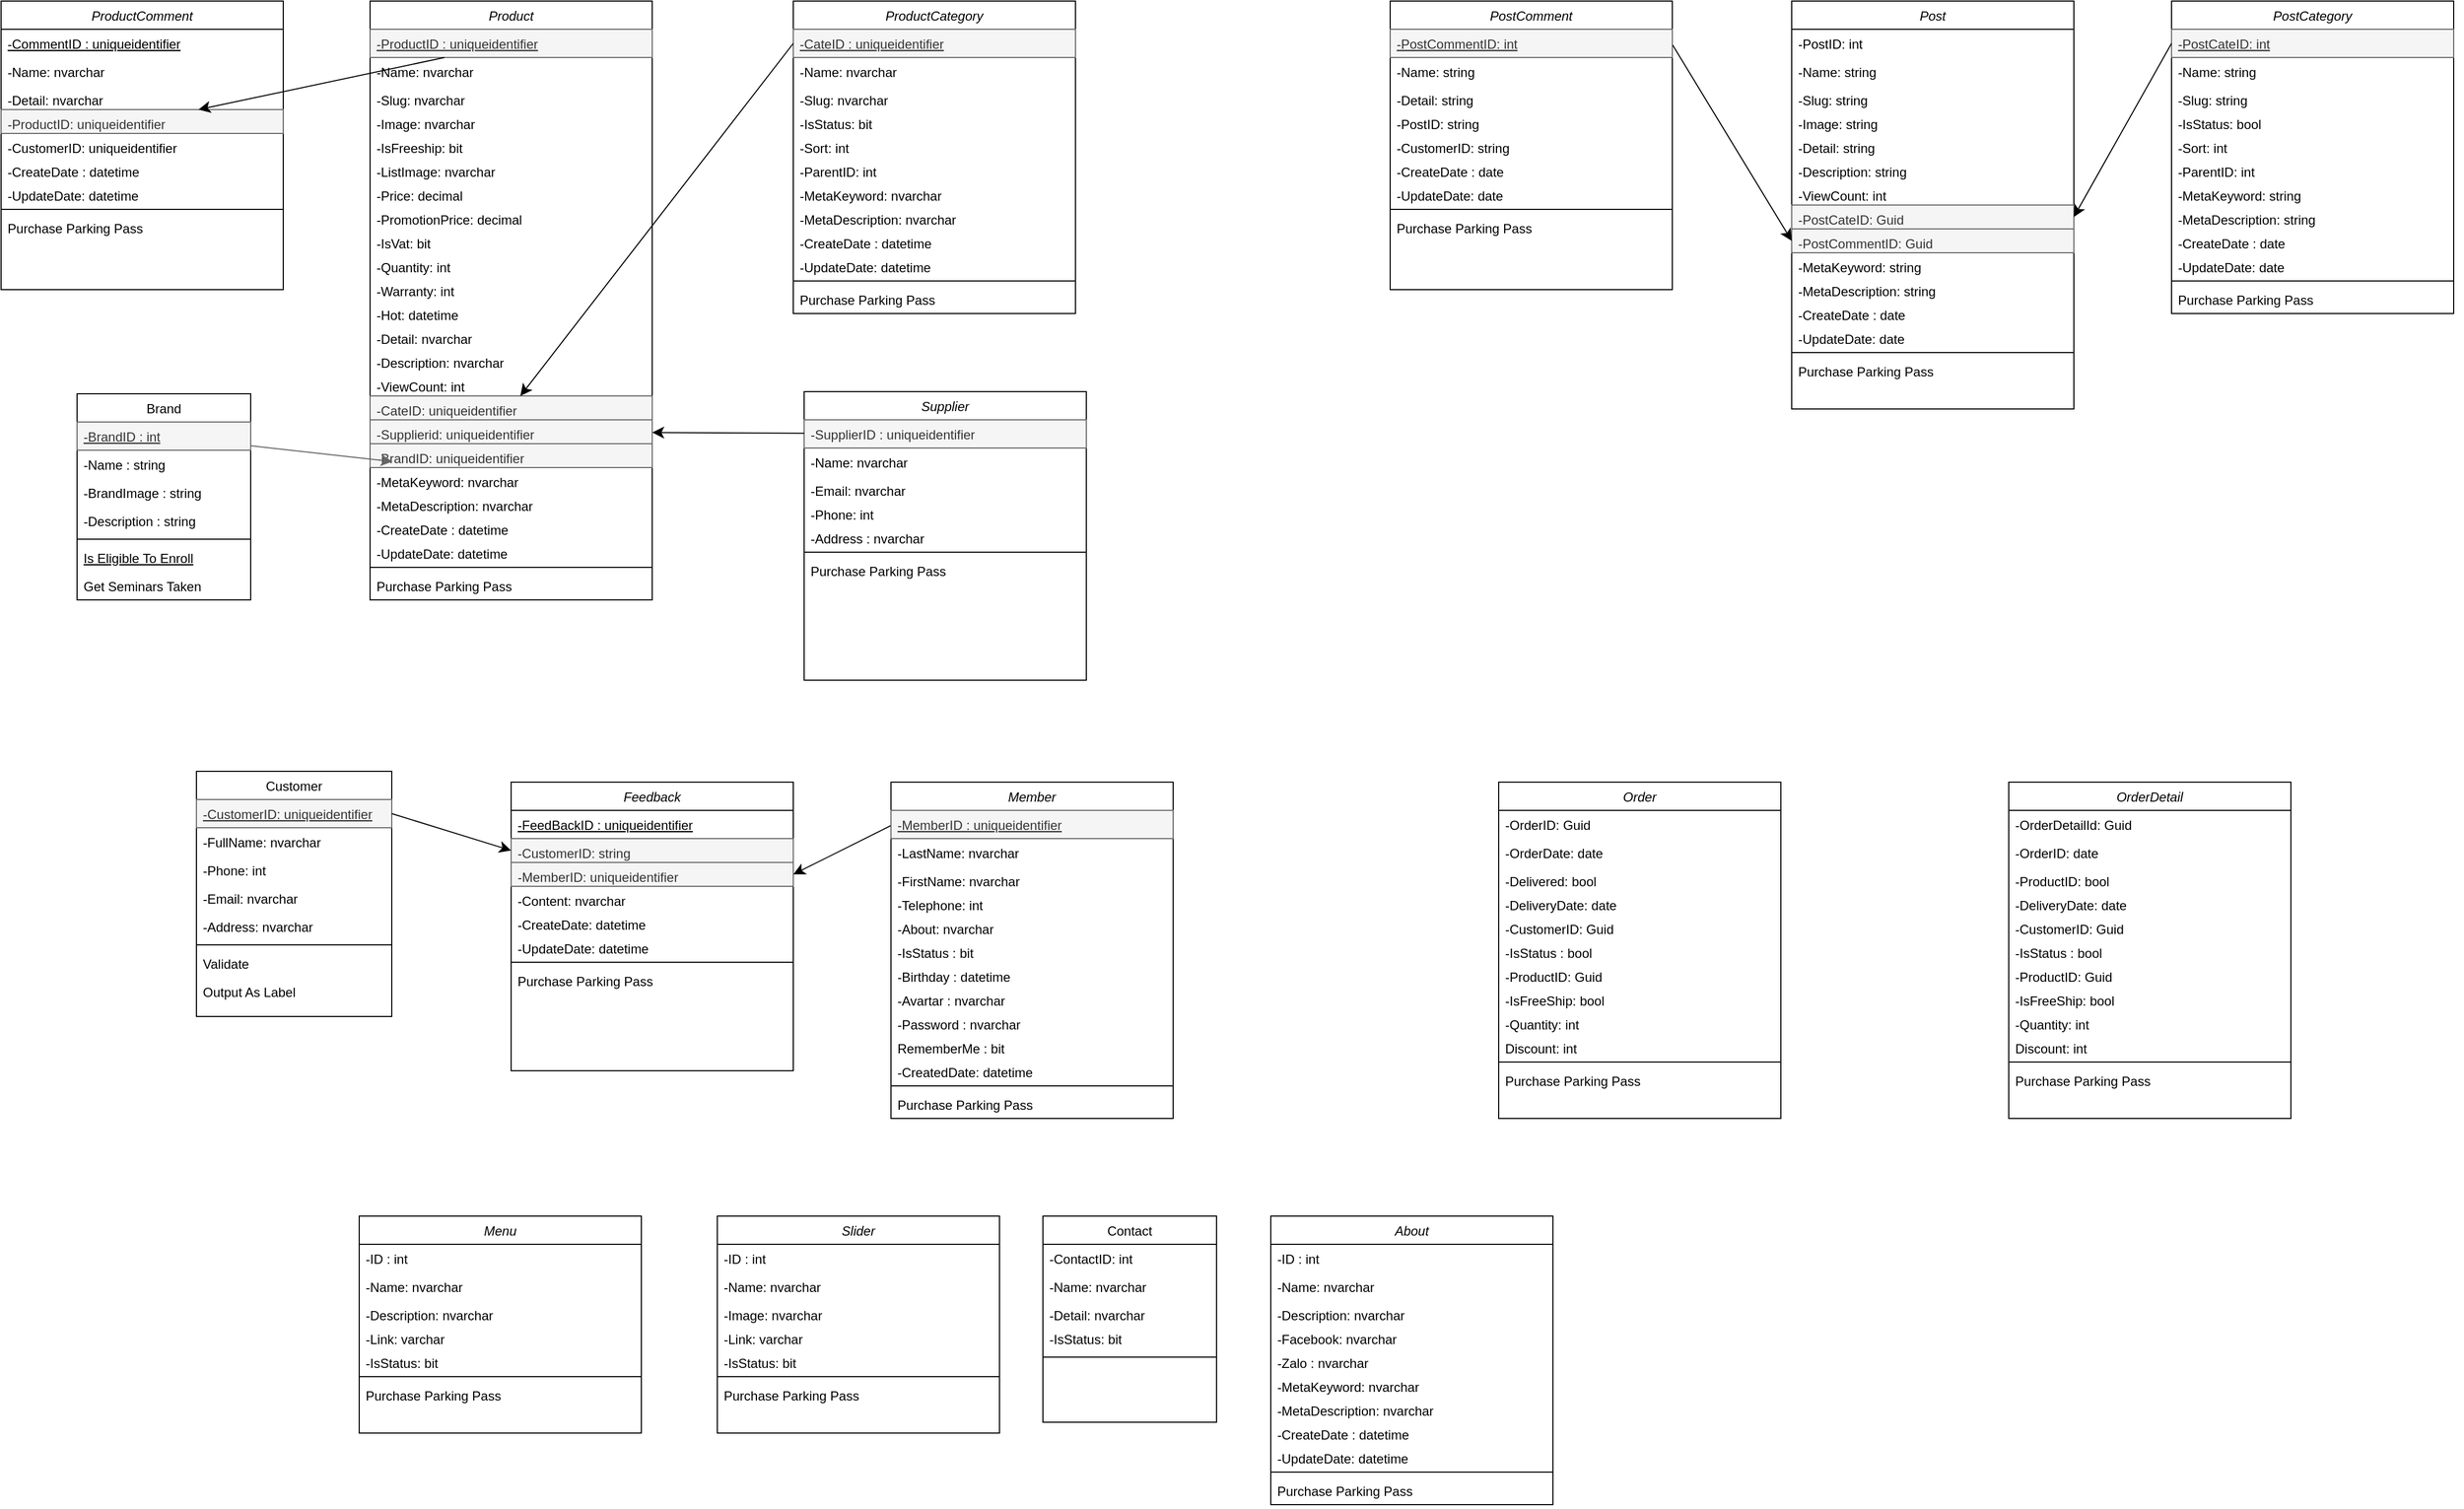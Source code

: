 <mxfile version="21.0.6" type="github">
  <diagram id="R2lEEEUBdFMjLlhIrx00" name="Page-1">
    <mxGraphModel dx="1167" dy="661" grid="1" gridSize="10" guides="1" tooltips="1" connect="1" arrows="1" fold="1" page="1" pageScale="1" pageWidth="3300" pageHeight="4681" math="0" shadow="0" extFonts="Permanent Marker^https://fonts.googleapis.com/css?family=Permanent+Marker">
      <root>
        <mxCell id="0" />
        <mxCell id="1" parent="0" />
        <mxCell id="LCNr2324bUw4uPDGSLGZ-5" value="About" style="swimlane;fontStyle=2;align=center;verticalAlign=top;childLayout=stackLayout;horizontal=1;startSize=26;horizontalStack=0;resizeParent=1;resizeLast=0;collapsible=1;marginBottom=0;rounded=0;shadow=0;strokeWidth=1;" parent="1" vertex="1">
          <mxGeometry x="1790" y="1790" width="260" height="266" as="geometry">
            <mxRectangle x="230" y="140" width="160" height="26" as="alternateBounds" />
          </mxGeometry>
        </mxCell>
        <mxCell id="LCNr2324bUw4uPDGSLGZ-6" value="-ID : int" style="text;align=left;verticalAlign=top;spacingLeft=4;spacingRight=4;overflow=hidden;rotatable=0;points=[[0,0.5],[1,0.5]];portConstraint=eastwest;" parent="LCNr2324bUw4uPDGSLGZ-5" vertex="1">
          <mxGeometry y="26" width="260" height="26" as="geometry" />
        </mxCell>
        <mxCell id="LCNr2324bUw4uPDGSLGZ-7" value="-Name: nvarchar" style="text;align=left;verticalAlign=top;spacingLeft=4;spacingRight=4;overflow=hidden;rotatable=0;points=[[0,0.5],[1,0.5]];portConstraint=eastwest;rounded=0;shadow=0;html=0;" parent="LCNr2324bUw4uPDGSLGZ-5" vertex="1">
          <mxGeometry y="52" width="260" height="26" as="geometry" />
        </mxCell>
        <mxCell id="LCNr2324bUw4uPDGSLGZ-8" value="-Description: nvarchar" style="text;align=left;verticalAlign=top;spacingLeft=4;spacingRight=4;overflow=hidden;rotatable=0;points=[[0,0.5],[1,0.5]];portConstraint=eastwest;rounded=0;shadow=0;html=0;" parent="LCNr2324bUw4uPDGSLGZ-5" vertex="1">
          <mxGeometry y="78" width="260" height="22" as="geometry" />
        </mxCell>
        <mxCell id="LCNr2324bUw4uPDGSLGZ-38" value="-Facebook: nvarchar" style="text;align=left;verticalAlign=top;spacingLeft=4;spacingRight=4;overflow=hidden;rotatable=0;points=[[0,0.5],[1,0.5]];portConstraint=eastwest;rounded=0;shadow=0;html=0;" parent="LCNr2324bUw4uPDGSLGZ-5" vertex="1">
          <mxGeometry y="100" width="260" height="22" as="geometry" />
        </mxCell>
        <mxCell id="LCNr2324bUw4uPDGSLGZ-39" value="-Zalo : nvarchar" style="text;align=left;verticalAlign=top;spacingLeft=4;spacingRight=4;overflow=hidden;rotatable=0;points=[[0,0.5],[1,0.5]];portConstraint=eastwest;rounded=0;shadow=0;html=0;" parent="LCNr2324bUw4uPDGSLGZ-5" vertex="1">
          <mxGeometry y="122" width="260" height="22" as="geometry" />
        </mxCell>
        <mxCell id="LCNr2324bUw4uPDGSLGZ-40" value="-MetaKeyword: nvarchar" style="text;align=left;verticalAlign=top;spacingLeft=4;spacingRight=4;overflow=hidden;rotatable=0;points=[[0,0.5],[1,0.5]];portConstraint=eastwest;rounded=0;shadow=0;html=0;" parent="LCNr2324bUw4uPDGSLGZ-5" vertex="1">
          <mxGeometry y="144" width="260" height="22" as="geometry" />
        </mxCell>
        <mxCell id="LCNr2324bUw4uPDGSLGZ-41" value="-MetaDescription: nvarchar" style="text;align=left;verticalAlign=top;spacingLeft=4;spacingRight=4;overflow=hidden;rotatable=0;points=[[0,0.5],[1,0.5]];portConstraint=eastwest;rounded=0;shadow=0;html=0;" parent="LCNr2324bUw4uPDGSLGZ-5" vertex="1">
          <mxGeometry y="166" width="260" height="22" as="geometry" />
        </mxCell>
        <mxCell id="LCNr2324bUw4uPDGSLGZ-42" value="-CreateDate : datetime" style="text;align=left;verticalAlign=top;spacingLeft=4;spacingRight=4;overflow=hidden;rotatable=0;points=[[0,0.5],[1,0.5]];portConstraint=eastwest;rounded=0;shadow=0;html=0;" parent="LCNr2324bUw4uPDGSLGZ-5" vertex="1">
          <mxGeometry y="188" width="260" height="22" as="geometry" />
        </mxCell>
        <mxCell id="G7e7qXY8DoMNNicGVx0g-25" value="-UpdateDate: datetime" style="text;align=left;verticalAlign=top;spacingLeft=4;spacingRight=4;overflow=hidden;rotatable=0;points=[[0,0.5],[1,0.5]];portConstraint=eastwest;rounded=0;shadow=0;html=0;" parent="LCNr2324bUw4uPDGSLGZ-5" vertex="1">
          <mxGeometry y="210" width="260" height="22" as="geometry" />
        </mxCell>
        <mxCell id="LCNr2324bUw4uPDGSLGZ-9" value="" style="line;html=1;strokeWidth=1;align=left;verticalAlign=middle;spacingTop=-1;spacingLeft=3;spacingRight=3;rotatable=0;labelPosition=right;points=[];portConstraint=eastwest;" parent="LCNr2324bUw4uPDGSLGZ-5" vertex="1">
          <mxGeometry y="232" width="260" height="8" as="geometry" />
        </mxCell>
        <mxCell id="LCNr2324bUw4uPDGSLGZ-10" value="Purchase Parking Pass" style="text;align=left;verticalAlign=top;spacingLeft=4;spacingRight=4;overflow=hidden;rotatable=0;points=[[0,0.5],[1,0.5]];portConstraint=eastwest;" parent="LCNr2324bUw4uPDGSLGZ-5" vertex="1">
          <mxGeometry y="240" width="260" height="26" as="geometry" />
        </mxCell>
        <mxCell id="LCNr2324bUw4uPDGSLGZ-43" style="edgeStyle=orthogonalEdgeStyle;rounded=0;orthogonalLoop=1;jettySize=auto;html=1;exitX=1;exitY=0.5;exitDx=0;exitDy=0;" parent="LCNr2324bUw4uPDGSLGZ-5" source="LCNr2324bUw4uPDGSLGZ-38" target="LCNr2324bUw4uPDGSLGZ-38" edge="1">
          <mxGeometry relative="1" as="geometry" />
        </mxCell>
        <mxCell id="LCNr2324bUw4uPDGSLGZ-11" value="Brand" style="swimlane;fontStyle=0;align=center;verticalAlign=top;childLayout=stackLayout;horizontal=1;startSize=26;horizontalStack=0;resizeParent=1;resizeLast=0;collapsible=1;marginBottom=0;rounded=0;shadow=0;strokeWidth=1;" parent="1" vertex="1">
          <mxGeometry x="690" y="1032" width="160" height="190" as="geometry">
            <mxRectangle x="130" y="380" width="160" height="26" as="alternateBounds" />
          </mxGeometry>
        </mxCell>
        <mxCell id="LCNr2324bUw4uPDGSLGZ-12" value="-BrandID : int" style="text;align=left;verticalAlign=top;spacingLeft=4;spacingRight=4;overflow=hidden;rotatable=0;points=[[0,0.5],[1,0.5]];portConstraint=eastwest;fillColor=#f5f5f5;fontColor=#333333;strokeColor=#666666;fontStyle=4" parent="LCNr2324bUw4uPDGSLGZ-11" vertex="1">
          <mxGeometry y="26" width="160" height="26" as="geometry" />
        </mxCell>
        <mxCell id="LCNr2324bUw4uPDGSLGZ-13" value="-Name : string" style="text;align=left;verticalAlign=top;spacingLeft=4;spacingRight=4;overflow=hidden;rotatable=0;points=[[0,0.5],[1,0.5]];portConstraint=eastwest;rounded=0;shadow=0;html=0;" parent="LCNr2324bUw4uPDGSLGZ-11" vertex="1">
          <mxGeometry y="52" width="160" height="26" as="geometry" />
        </mxCell>
        <mxCell id="LCNr2324bUw4uPDGSLGZ-45" value="-BrandImage : string" style="text;align=left;verticalAlign=top;spacingLeft=4;spacingRight=4;overflow=hidden;rotatable=0;points=[[0,0.5],[1,0.5]];portConstraint=eastwest;rounded=0;shadow=0;html=0;" parent="LCNr2324bUw4uPDGSLGZ-11" vertex="1">
          <mxGeometry y="78" width="160" height="26" as="geometry" />
        </mxCell>
        <mxCell id="LCNr2324bUw4uPDGSLGZ-46" value="-Description : string" style="text;align=left;verticalAlign=top;spacingLeft=4;spacingRight=4;overflow=hidden;rotatable=0;points=[[0,0.5],[1,0.5]];portConstraint=eastwest;rounded=0;shadow=0;html=0;" parent="LCNr2324bUw4uPDGSLGZ-11" vertex="1">
          <mxGeometry y="104" width="160" height="26" as="geometry" />
        </mxCell>
        <mxCell id="LCNr2324bUw4uPDGSLGZ-14" value="" style="line;html=1;strokeWidth=1;align=left;verticalAlign=middle;spacingTop=-1;spacingLeft=3;spacingRight=3;rotatable=0;labelPosition=right;points=[];portConstraint=eastwest;" parent="LCNr2324bUw4uPDGSLGZ-11" vertex="1">
          <mxGeometry y="130" width="160" height="8" as="geometry" />
        </mxCell>
        <mxCell id="LCNr2324bUw4uPDGSLGZ-15" value="Is Eligible To Enroll" style="text;align=left;verticalAlign=top;spacingLeft=4;spacingRight=4;overflow=hidden;rotatable=0;points=[[0,0.5],[1,0.5]];portConstraint=eastwest;fontStyle=4" parent="LCNr2324bUw4uPDGSLGZ-11" vertex="1">
          <mxGeometry y="138" width="160" height="26" as="geometry" />
        </mxCell>
        <mxCell id="LCNr2324bUw4uPDGSLGZ-16" value="Get Seminars Taken" style="text;align=left;verticalAlign=top;spacingLeft=4;spacingRight=4;overflow=hidden;rotatable=0;points=[[0,0.5],[1,0.5]];portConstraint=eastwest;" parent="LCNr2324bUw4uPDGSLGZ-11" vertex="1">
          <mxGeometry y="164" width="160" height="26" as="geometry" />
        </mxCell>
        <mxCell id="LCNr2324bUw4uPDGSLGZ-18" value="Contact" style="swimlane;fontStyle=0;align=center;verticalAlign=top;childLayout=stackLayout;horizontal=1;startSize=26;horizontalStack=0;resizeParent=1;resizeLast=0;collapsible=1;marginBottom=0;rounded=0;shadow=0;strokeWidth=1;" parent="1" vertex="1">
          <mxGeometry x="1580" y="1790" width="160" height="190" as="geometry">
            <mxRectangle x="340" y="380" width="170" height="26" as="alternateBounds" />
          </mxGeometry>
        </mxCell>
        <mxCell id="LCNr2324bUw4uPDGSLGZ-19" value="-ContactID: int" style="text;align=left;verticalAlign=top;spacingLeft=4;spacingRight=4;overflow=hidden;rotatable=0;points=[[0,0.5],[1,0.5]];portConstraint=eastwest;" parent="LCNr2324bUw4uPDGSLGZ-18" vertex="1">
          <mxGeometry y="26" width="160" height="26" as="geometry" />
        </mxCell>
        <mxCell id="LCNr2324bUw4uPDGSLGZ-47" value="-Name: nvarchar" style="text;align=left;verticalAlign=top;spacingLeft=4;spacingRight=4;overflow=hidden;rotatable=0;points=[[0,0.5],[1,0.5]];portConstraint=eastwest;" parent="LCNr2324bUw4uPDGSLGZ-18" vertex="1">
          <mxGeometry y="52" width="160" height="26" as="geometry" />
        </mxCell>
        <mxCell id="LCNr2324bUw4uPDGSLGZ-48" value="-Detail: nvarchar" style="text;align=left;verticalAlign=top;spacingLeft=4;spacingRight=4;overflow=hidden;rotatable=0;points=[[0,0.5],[1,0.5]];portConstraint=eastwest;" parent="LCNr2324bUw4uPDGSLGZ-18" vertex="1">
          <mxGeometry y="78" width="160" height="22" as="geometry" />
        </mxCell>
        <mxCell id="G7e7qXY8DoMNNicGVx0g-1" value="-IsStatus: bit" style="text;align=left;verticalAlign=top;spacingLeft=4;spacingRight=4;overflow=hidden;rotatable=0;points=[[0,0.5],[1,0.5]];portConstraint=eastwest;" parent="LCNr2324bUw4uPDGSLGZ-18" vertex="1">
          <mxGeometry y="100" width="160" height="26" as="geometry" />
        </mxCell>
        <mxCell id="LCNr2324bUw4uPDGSLGZ-20" value="" style="line;html=1;strokeWidth=1;align=left;verticalAlign=middle;spacingTop=-1;spacingLeft=3;spacingRight=3;rotatable=0;labelPosition=right;points=[];portConstraint=eastwest;" parent="LCNr2324bUw4uPDGSLGZ-18" vertex="1">
          <mxGeometry y="126" width="160" height="8" as="geometry" />
        </mxCell>
        <mxCell id="LCNr2324bUw4uPDGSLGZ-22" value="Customer" style="swimlane;fontStyle=0;align=center;verticalAlign=top;childLayout=stackLayout;horizontal=1;startSize=26;horizontalStack=0;resizeParent=1;resizeLast=0;collapsible=1;marginBottom=0;rounded=0;shadow=0;strokeWidth=1;" parent="1" vertex="1">
          <mxGeometry x="800" y="1380" width="180" height="226" as="geometry">
            <mxRectangle x="550" y="140" width="160" height="26" as="alternateBounds" />
          </mxGeometry>
        </mxCell>
        <mxCell id="LCNr2324bUw4uPDGSLGZ-23" value="-CustomerID: uniqueidentifier" style="text;align=left;verticalAlign=top;spacingLeft=4;spacingRight=4;overflow=hidden;rotatable=0;points=[[0,0.5],[1,0.5]];portConstraint=eastwest;fillColor=#f5f5f5;fontColor=#333333;strokeColor=#666666;fontStyle=4" parent="LCNr2324bUw4uPDGSLGZ-22" vertex="1">
          <mxGeometry y="26" width="180" height="26" as="geometry" />
        </mxCell>
        <mxCell id="LCNr2324bUw4uPDGSLGZ-24" value="-FullName: nvarchar" style="text;align=left;verticalAlign=top;spacingLeft=4;spacingRight=4;overflow=hidden;rotatable=0;points=[[0,0.5],[1,0.5]];portConstraint=eastwest;rounded=0;shadow=0;html=0;" parent="LCNr2324bUw4uPDGSLGZ-22" vertex="1">
          <mxGeometry y="52" width="180" height="26" as="geometry" />
        </mxCell>
        <mxCell id="LCNr2324bUw4uPDGSLGZ-25" value="-Phone: int" style="text;align=left;verticalAlign=top;spacingLeft=4;spacingRight=4;overflow=hidden;rotatable=0;points=[[0,0.5],[1,0.5]];portConstraint=eastwest;rounded=0;shadow=0;html=0;" parent="LCNr2324bUw4uPDGSLGZ-22" vertex="1">
          <mxGeometry y="78" width="180" height="26" as="geometry" />
        </mxCell>
        <mxCell id="LCNr2324bUw4uPDGSLGZ-26" value="-Email: nvarchar" style="text;align=left;verticalAlign=top;spacingLeft=4;spacingRight=4;overflow=hidden;rotatable=0;points=[[0,0.5],[1,0.5]];portConstraint=eastwest;rounded=0;shadow=0;html=0;" parent="LCNr2324bUw4uPDGSLGZ-22" vertex="1">
          <mxGeometry y="104" width="180" height="26" as="geometry" />
        </mxCell>
        <mxCell id="LCNr2324bUw4uPDGSLGZ-27" value="-Address: nvarchar" style="text;align=left;verticalAlign=top;spacingLeft=4;spacingRight=4;overflow=hidden;rotatable=0;points=[[0,0.5],[1,0.5]];portConstraint=eastwest;rounded=0;shadow=0;html=0;" parent="LCNr2324bUw4uPDGSLGZ-22" vertex="1">
          <mxGeometry y="130" width="180" height="26" as="geometry" />
        </mxCell>
        <mxCell id="LCNr2324bUw4uPDGSLGZ-28" value="" style="line;html=1;strokeWidth=1;align=left;verticalAlign=middle;spacingTop=-1;spacingLeft=3;spacingRight=3;rotatable=0;labelPosition=right;points=[];portConstraint=eastwest;" parent="LCNr2324bUw4uPDGSLGZ-22" vertex="1">
          <mxGeometry y="156" width="180" height="8" as="geometry" />
        </mxCell>
        <mxCell id="LCNr2324bUw4uPDGSLGZ-29" value="Validate" style="text;align=left;verticalAlign=top;spacingLeft=4;spacingRight=4;overflow=hidden;rotatable=0;points=[[0,0.5],[1,0.5]];portConstraint=eastwest;" parent="LCNr2324bUw4uPDGSLGZ-22" vertex="1">
          <mxGeometry y="164" width="180" height="26" as="geometry" />
        </mxCell>
        <mxCell id="LCNr2324bUw4uPDGSLGZ-30" value="Output As Label" style="text;align=left;verticalAlign=top;spacingLeft=4;spacingRight=4;overflow=hidden;rotatable=0;points=[[0,0.5],[1,0.5]];portConstraint=eastwest;" parent="LCNr2324bUw4uPDGSLGZ-22" vertex="1">
          <mxGeometry y="190" width="180" height="26" as="geometry" />
        </mxCell>
        <mxCell id="G7e7qXY8DoMNNicGVx0g-2" value="Feedback" style="swimlane;fontStyle=2;align=center;verticalAlign=top;childLayout=stackLayout;horizontal=1;startSize=26;horizontalStack=0;resizeParent=1;resizeLast=0;collapsible=1;marginBottom=0;rounded=0;shadow=0;strokeWidth=1;" parent="1" vertex="1">
          <mxGeometry x="1090" y="1390" width="260" height="266" as="geometry">
            <mxRectangle x="230" y="140" width="160" height="26" as="alternateBounds" />
          </mxGeometry>
        </mxCell>
        <mxCell id="G7e7qXY8DoMNNicGVx0g-3" value="-FeedBackID : uniqueidentifier" style="text;align=left;verticalAlign=top;spacingLeft=4;spacingRight=4;overflow=hidden;rotatable=0;points=[[0,0.5],[1,0.5]];portConstraint=eastwest;fontStyle=4" parent="G7e7qXY8DoMNNicGVx0g-2" vertex="1">
          <mxGeometry y="26" width="260" height="26" as="geometry" />
        </mxCell>
        <mxCell id="wgqI6q_yxmYhnUd8IYQ2-146" value="-CustomerID: string" style="text;align=left;verticalAlign=top;spacingLeft=4;spacingRight=4;overflow=hidden;rotatable=0;points=[[0,0.5],[1,0.5]];portConstraint=eastwest;rounded=0;shadow=0;html=0;fillColor=#f5f5f5;fontColor=#333333;strokeColor=#666666;" vertex="1" parent="G7e7qXY8DoMNNicGVx0g-2">
          <mxGeometry y="52" width="260" height="22" as="geometry" />
        </mxCell>
        <mxCell id="G7e7qXY8DoMNNicGVx0g-8" value="-MemberID: uniqueidentifier" style="text;align=left;verticalAlign=top;spacingLeft=4;spacingRight=4;overflow=hidden;rotatable=0;points=[[0,0.5],[1,0.5]];portConstraint=eastwest;rounded=0;shadow=0;html=0;fillColor=#f5f5f5;fontColor=#333333;strokeColor=#666666;" parent="G7e7qXY8DoMNNicGVx0g-2" vertex="1">
          <mxGeometry y="74" width="260" height="22" as="geometry" />
        </mxCell>
        <mxCell id="wgqI6q_yxmYhnUd8IYQ2-148" value="-Content: nvarchar" style="text;align=left;verticalAlign=top;spacingLeft=4;spacingRight=4;overflow=hidden;rotatable=0;points=[[0,0.5],[1,0.5]];portConstraint=eastwest;rounded=0;shadow=0;html=0;" vertex="1" parent="G7e7qXY8DoMNNicGVx0g-2">
          <mxGeometry y="96" width="260" height="22" as="geometry" />
        </mxCell>
        <mxCell id="wgqI6q_yxmYhnUd8IYQ2-149" value="-CreateDate: datetime" style="text;align=left;verticalAlign=top;spacingLeft=4;spacingRight=4;overflow=hidden;rotatable=0;points=[[0,0.5],[1,0.5]];portConstraint=eastwest;rounded=0;shadow=0;html=0;" vertex="1" parent="G7e7qXY8DoMNNicGVx0g-2">
          <mxGeometry y="118" width="260" height="22" as="geometry" />
        </mxCell>
        <mxCell id="wgqI6q_yxmYhnUd8IYQ2-150" value="-UpdateDate: datetime" style="text;align=left;verticalAlign=top;spacingLeft=4;spacingRight=4;overflow=hidden;rotatable=0;points=[[0,0.5],[1,0.5]];portConstraint=eastwest;rounded=0;shadow=0;html=0;" vertex="1" parent="G7e7qXY8DoMNNicGVx0g-2">
          <mxGeometry y="140" width="260" height="22" as="geometry" />
        </mxCell>
        <mxCell id="G7e7qXY8DoMNNicGVx0g-11" value="" style="line;html=1;strokeWidth=1;align=left;verticalAlign=middle;spacingTop=-1;spacingLeft=3;spacingRight=3;rotatable=0;labelPosition=right;points=[];portConstraint=eastwest;" parent="G7e7qXY8DoMNNicGVx0g-2" vertex="1">
          <mxGeometry y="162" width="260" height="8" as="geometry" />
        </mxCell>
        <mxCell id="G7e7qXY8DoMNNicGVx0g-12" value="Purchase Parking Pass" style="text;align=left;verticalAlign=top;spacingLeft=4;spacingRight=4;overflow=hidden;rotatable=0;points=[[0,0.5],[1,0.5]];portConstraint=eastwest;" parent="G7e7qXY8DoMNNicGVx0g-2" vertex="1">
          <mxGeometry y="170" width="260" height="26" as="geometry" />
        </mxCell>
        <mxCell id="G7e7qXY8DoMNNicGVx0g-13" style="edgeStyle=orthogonalEdgeStyle;rounded=0;orthogonalLoop=1;jettySize=auto;html=1;exitX=1;exitY=0.5;exitDx=0;exitDy=0;" parent="G7e7qXY8DoMNNicGVx0g-2" edge="1">
          <mxGeometry relative="1" as="geometry">
            <mxPoint x="260.0" y="63" as="sourcePoint" />
            <mxPoint x="260.0" y="63" as="targetPoint" />
          </mxGeometry>
        </mxCell>
        <mxCell id="G7e7qXY8DoMNNicGVx0g-14" value="Member" style="swimlane;fontStyle=2;align=center;verticalAlign=top;childLayout=stackLayout;horizontal=1;startSize=26;horizontalStack=0;resizeParent=1;resizeLast=0;collapsible=1;marginBottom=0;rounded=0;shadow=0;strokeWidth=1;" parent="1" vertex="1">
          <mxGeometry x="1440" y="1390" width="260" height="310" as="geometry">
            <mxRectangle x="230" y="140" width="160" height="26" as="alternateBounds" />
          </mxGeometry>
        </mxCell>
        <mxCell id="wgqI6q_yxmYhnUd8IYQ2-159" value="" style="endArrow=classic;html=1;rounded=0;fontSize=12;startSize=8;endSize=8;curved=1;entryX=1;entryY=0.5;entryDx=0;entryDy=0;" edge="1" parent="G7e7qXY8DoMNNicGVx0g-14" target="G7e7qXY8DoMNNicGVx0g-8">
          <mxGeometry width="50" height="50" relative="1" as="geometry">
            <mxPoint y="40" as="sourcePoint" />
            <mxPoint x="50" y="-10" as="targetPoint" />
          </mxGeometry>
        </mxCell>
        <mxCell id="G7e7qXY8DoMNNicGVx0g-15" value="-MemberID : uniqueidentifier" style="text;align=left;verticalAlign=top;spacingLeft=4;spacingRight=4;overflow=hidden;rotatable=0;points=[[0,0.5],[1,0.5]];portConstraint=eastwest;fillColor=#f5f5f5;fontColor=#333333;strokeColor=#666666;fontStyle=4" parent="G7e7qXY8DoMNNicGVx0g-14" vertex="1">
          <mxGeometry y="26" width="260" height="26" as="geometry" />
        </mxCell>
        <mxCell id="G7e7qXY8DoMNNicGVx0g-16" value="-LastName: nvarchar" style="text;align=left;verticalAlign=top;spacingLeft=4;spacingRight=4;overflow=hidden;rotatable=0;points=[[0,0.5],[1,0.5]];portConstraint=eastwest;rounded=0;shadow=0;html=0;" parent="G7e7qXY8DoMNNicGVx0g-14" vertex="1">
          <mxGeometry y="52" width="260" height="26" as="geometry" />
        </mxCell>
        <mxCell id="G7e7qXY8DoMNNicGVx0g-17" value="-FirstName: nvarchar" style="text;align=left;verticalAlign=top;spacingLeft=4;spacingRight=4;overflow=hidden;rotatable=0;points=[[0,0.5],[1,0.5]];portConstraint=eastwest;rounded=0;shadow=0;html=0;" parent="G7e7qXY8DoMNNicGVx0g-14" vertex="1">
          <mxGeometry y="78" width="260" height="22" as="geometry" />
        </mxCell>
        <mxCell id="G7e7qXY8DoMNNicGVx0g-18" value="-Telephone: int" style="text;align=left;verticalAlign=top;spacingLeft=4;spacingRight=4;overflow=hidden;rotatable=0;points=[[0,0.5],[1,0.5]];portConstraint=eastwest;rounded=0;shadow=0;html=0;" parent="G7e7qXY8DoMNNicGVx0g-14" vertex="1">
          <mxGeometry y="100" width="260" height="22" as="geometry" />
        </mxCell>
        <mxCell id="G7e7qXY8DoMNNicGVx0g-19" value="-About: nvarchar&#xa;" style="text;align=left;verticalAlign=top;spacingLeft=4;spacingRight=4;overflow=hidden;rotatable=0;points=[[0,0.5],[1,0.5]];portConstraint=eastwest;rounded=0;shadow=0;html=0;" parent="G7e7qXY8DoMNNicGVx0g-14" vertex="1">
          <mxGeometry y="122" width="260" height="22" as="geometry" />
        </mxCell>
        <mxCell id="G7e7qXY8DoMNNicGVx0g-20" value="-IsStatus : bit" style="text;align=left;verticalAlign=top;spacingLeft=4;spacingRight=4;overflow=hidden;rotatable=0;points=[[0,0.5],[1,0.5]];portConstraint=eastwest;rounded=0;shadow=0;html=0;" parent="G7e7qXY8DoMNNicGVx0g-14" vertex="1">
          <mxGeometry y="144" width="260" height="22" as="geometry" />
        </mxCell>
        <mxCell id="G7e7qXY8DoMNNicGVx0g-24" value="-Birthday : datetime" style="text;align=left;verticalAlign=top;spacingLeft=4;spacingRight=4;overflow=hidden;rotatable=0;points=[[0,0.5],[1,0.5]];portConstraint=eastwest;rounded=0;shadow=0;html=0;" parent="G7e7qXY8DoMNNicGVx0g-14" vertex="1">
          <mxGeometry y="166" width="260" height="22" as="geometry" />
        </mxCell>
        <mxCell id="G7e7qXY8DoMNNicGVx0g-26" value="-Avartar : nvarchar" style="text;align=left;verticalAlign=top;spacingLeft=4;spacingRight=4;overflow=hidden;rotatable=0;points=[[0,0.5],[1,0.5]];portConstraint=eastwest;rounded=0;shadow=0;html=0;" parent="G7e7qXY8DoMNNicGVx0g-14" vertex="1">
          <mxGeometry y="188" width="260" height="22" as="geometry" />
        </mxCell>
        <mxCell id="G7e7qXY8DoMNNicGVx0g-27" value="-Password : nvarchar" style="text;align=left;verticalAlign=top;spacingLeft=4;spacingRight=4;overflow=hidden;rotatable=0;points=[[0,0.5],[1,0.5]];portConstraint=eastwest;rounded=0;shadow=0;html=0;" parent="G7e7qXY8DoMNNicGVx0g-14" vertex="1">
          <mxGeometry y="210" width="260" height="22" as="geometry" />
        </mxCell>
        <mxCell id="G7e7qXY8DoMNNicGVx0g-28" value="RememberMe : bit" style="text;align=left;verticalAlign=top;spacingLeft=4;spacingRight=4;overflow=hidden;rotatable=0;points=[[0,0.5],[1,0.5]];portConstraint=eastwest;rounded=0;shadow=0;html=0;" parent="G7e7qXY8DoMNNicGVx0g-14" vertex="1">
          <mxGeometry y="232" width="260" height="22" as="geometry" />
        </mxCell>
        <mxCell id="G7e7qXY8DoMNNicGVx0g-29" value="-CreatedDate: datetime" style="text;align=left;verticalAlign=top;spacingLeft=4;spacingRight=4;overflow=hidden;rotatable=0;points=[[0,0.5],[1,0.5]];portConstraint=eastwest;rounded=0;shadow=0;html=0;" parent="G7e7qXY8DoMNNicGVx0g-14" vertex="1">
          <mxGeometry y="254" width="260" height="22" as="geometry" />
        </mxCell>
        <mxCell id="G7e7qXY8DoMNNicGVx0g-21" value="" style="line;html=1;strokeWidth=1;align=left;verticalAlign=middle;spacingTop=-1;spacingLeft=3;spacingRight=3;rotatable=0;labelPosition=right;points=[];portConstraint=eastwest;" parent="G7e7qXY8DoMNNicGVx0g-14" vertex="1">
          <mxGeometry y="276" width="260" height="8" as="geometry" />
        </mxCell>
        <mxCell id="G7e7qXY8DoMNNicGVx0g-22" value="Purchase Parking Pass" style="text;align=left;verticalAlign=top;spacingLeft=4;spacingRight=4;overflow=hidden;rotatable=0;points=[[0,0.5],[1,0.5]];portConstraint=eastwest;" parent="G7e7qXY8DoMNNicGVx0g-14" vertex="1">
          <mxGeometry y="284" width="260" height="26" as="geometry" />
        </mxCell>
        <mxCell id="G7e7qXY8DoMNNicGVx0g-23" style="edgeStyle=orthogonalEdgeStyle;rounded=0;orthogonalLoop=1;jettySize=auto;html=1;exitX=1;exitY=0.5;exitDx=0;exitDy=0;" parent="G7e7qXY8DoMNNicGVx0g-14" source="G7e7qXY8DoMNNicGVx0g-18" target="G7e7qXY8DoMNNicGVx0g-18" edge="1">
          <mxGeometry relative="1" as="geometry" />
        </mxCell>
        <mxCell id="G7e7qXY8DoMNNicGVx0g-30" value="Menu" style="swimlane;fontStyle=2;align=center;verticalAlign=top;childLayout=stackLayout;horizontal=1;startSize=26;horizontalStack=0;resizeParent=1;resizeLast=0;collapsible=1;marginBottom=0;rounded=0;shadow=0;strokeWidth=1;" parent="1" vertex="1">
          <mxGeometry x="950" y="1790" width="260" height="200" as="geometry">
            <mxRectangle x="230" y="140" width="160" height="26" as="alternateBounds" />
          </mxGeometry>
        </mxCell>
        <mxCell id="G7e7qXY8DoMNNicGVx0g-31" value="-ID : int" style="text;align=left;verticalAlign=top;spacingLeft=4;spacingRight=4;overflow=hidden;rotatable=0;points=[[0,0.5],[1,0.5]];portConstraint=eastwest;" parent="G7e7qXY8DoMNNicGVx0g-30" vertex="1">
          <mxGeometry y="26" width="260" height="26" as="geometry" />
        </mxCell>
        <mxCell id="G7e7qXY8DoMNNicGVx0g-32" value="-Name: nvarchar" style="text;align=left;verticalAlign=top;spacingLeft=4;spacingRight=4;overflow=hidden;rotatable=0;points=[[0,0.5],[1,0.5]];portConstraint=eastwest;rounded=0;shadow=0;html=0;" parent="G7e7qXY8DoMNNicGVx0g-30" vertex="1">
          <mxGeometry y="52" width="260" height="26" as="geometry" />
        </mxCell>
        <mxCell id="G7e7qXY8DoMNNicGVx0g-33" value="-Description: nvarchar" style="text;align=left;verticalAlign=top;spacingLeft=4;spacingRight=4;overflow=hidden;rotatable=0;points=[[0,0.5],[1,0.5]];portConstraint=eastwest;rounded=0;shadow=0;html=0;" parent="G7e7qXY8DoMNNicGVx0g-30" vertex="1">
          <mxGeometry y="78" width="260" height="22" as="geometry" />
        </mxCell>
        <mxCell id="G7e7qXY8DoMNNicGVx0g-34" value="-Link: varchar" style="text;align=left;verticalAlign=top;spacingLeft=4;spacingRight=4;overflow=hidden;rotatable=0;points=[[0,0.5],[1,0.5]];portConstraint=eastwest;rounded=0;shadow=0;html=0;" parent="G7e7qXY8DoMNNicGVx0g-30" vertex="1">
          <mxGeometry y="100" width="260" height="22" as="geometry" />
        </mxCell>
        <mxCell id="G7e7qXY8DoMNNicGVx0g-35" value="-IsStatus: bit" style="text;align=left;verticalAlign=top;spacingLeft=4;spacingRight=4;overflow=hidden;rotatable=0;points=[[0,0.5],[1,0.5]];portConstraint=eastwest;rounded=0;shadow=0;html=0;" parent="G7e7qXY8DoMNNicGVx0g-30" vertex="1">
          <mxGeometry y="122" width="260" height="22" as="geometry" />
        </mxCell>
        <mxCell id="G7e7qXY8DoMNNicGVx0g-37" value="" style="line;html=1;strokeWidth=1;align=left;verticalAlign=middle;spacingTop=-1;spacingLeft=3;spacingRight=3;rotatable=0;labelPosition=right;points=[];portConstraint=eastwest;" parent="G7e7qXY8DoMNNicGVx0g-30" vertex="1">
          <mxGeometry y="144" width="260" height="8" as="geometry" />
        </mxCell>
        <mxCell id="G7e7qXY8DoMNNicGVx0g-38" value="Purchase Parking Pass" style="text;align=left;verticalAlign=top;spacingLeft=4;spacingRight=4;overflow=hidden;rotatable=0;points=[[0,0.5],[1,0.5]];portConstraint=eastwest;" parent="G7e7qXY8DoMNNicGVx0g-30" vertex="1">
          <mxGeometry y="152" width="260" height="26" as="geometry" />
        </mxCell>
        <mxCell id="G7e7qXY8DoMNNicGVx0g-39" style="edgeStyle=orthogonalEdgeStyle;rounded=0;orthogonalLoop=1;jettySize=auto;html=1;exitX=1;exitY=0.5;exitDx=0;exitDy=0;" parent="G7e7qXY8DoMNNicGVx0g-30" source="G7e7qXY8DoMNNicGVx0g-34" target="G7e7qXY8DoMNNicGVx0g-34" edge="1">
          <mxGeometry relative="1" as="geometry" />
        </mxCell>
        <mxCell id="G7e7qXY8DoMNNicGVx0g-55" value="Order" style="swimlane;fontStyle=2;align=center;verticalAlign=top;childLayout=stackLayout;horizontal=1;startSize=26;horizontalStack=0;resizeParent=1;resizeLast=0;collapsible=1;marginBottom=0;rounded=0;shadow=0;strokeWidth=1;" parent="1" vertex="1">
          <mxGeometry x="2000" y="1390" width="260" height="310" as="geometry">
            <mxRectangle x="230" y="140" width="160" height="26" as="alternateBounds" />
          </mxGeometry>
        </mxCell>
        <mxCell id="G7e7qXY8DoMNNicGVx0g-56" value="-OrderID: Guid" style="text;align=left;verticalAlign=top;spacingLeft=4;spacingRight=4;overflow=hidden;rotatable=0;points=[[0,0.5],[1,0.5]];portConstraint=eastwest;" parent="G7e7qXY8DoMNNicGVx0g-55" vertex="1">
          <mxGeometry y="26" width="260" height="26" as="geometry" />
        </mxCell>
        <mxCell id="G7e7qXY8DoMNNicGVx0g-57" value="-OrderDate: date" style="text;align=left;verticalAlign=top;spacingLeft=4;spacingRight=4;overflow=hidden;rotatable=0;points=[[0,0.5],[1,0.5]];portConstraint=eastwest;rounded=0;shadow=0;html=0;" parent="G7e7qXY8DoMNNicGVx0g-55" vertex="1">
          <mxGeometry y="52" width="260" height="26" as="geometry" />
        </mxCell>
        <mxCell id="G7e7qXY8DoMNNicGVx0g-58" value="-Delivered: bool" style="text;align=left;verticalAlign=top;spacingLeft=4;spacingRight=4;overflow=hidden;rotatable=0;points=[[0,0.5],[1,0.5]];portConstraint=eastwest;rounded=0;shadow=0;html=0;" parent="G7e7qXY8DoMNNicGVx0g-55" vertex="1">
          <mxGeometry y="78" width="260" height="22" as="geometry" />
        </mxCell>
        <mxCell id="G7e7qXY8DoMNNicGVx0g-59" value="-DeliveryDate: date" style="text;align=left;verticalAlign=top;spacingLeft=4;spacingRight=4;overflow=hidden;rotatable=0;points=[[0,0.5],[1,0.5]];portConstraint=eastwest;rounded=0;shadow=0;html=0;" parent="G7e7qXY8DoMNNicGVx0g-55" vertex="1">
          <mxGeometry y="100" width="260" height="22" as="geometry" />
        </mxCell>
        <mxCell id="G7e7qXY8DoMNNicGVx0g-60" value="-CustomerID: Guid&#xa;" style="text;align=left;verticalAlign=top;spacingLeft=4;spacingRight=4;overflow=hidden;rotatable=0;points=[[0,0.5],[1,0.5]];portConstraint=eastwest;rounded=0;shadow=0;html=0;" parent="G7e7qXY8DoMNNicGVx0g-55" vertex="1">
          <mxGeometry y="122" width="260" height="22" as="geometry" />
        </mxCell>
        <mxCell id="G7e7qXY8DoMNNicGVx0g-61" value="-IsStatus : bool" style="text;align=left;verticalAlign=top;spacingLeft=4;spacingRight=4;overflow=hidden;rotatable=0;points=[[0,0.5],[1,0.5]];portConstraint=eastwest;rounded=0;shadow=0;html=0;" parent="G7e7qXY8DoMNNicGVx0g-55" vertex="1">
          <mxGeometry y="144" width="260" height="22" as="geometry" />
        </mxCell>
        <mxCell id="G7e7qXY8DoMNNicGVx0g-62" value="-ProductID: Guid" style="text;align=left;verticalAlign=top;spacingLeft=4;spacingRight=4;overflow=hidden;rotatable=0;points=[[0,0.5],[1,0.5]];portConstraint=eastwest;rounded=0;shadow=0;html=0;" parent="G7e7qXY8DoMNNicGVx0g-55" vertex="1">
          <mxGeometry y="166" width="260" height="22" as="geometry" />
        </mxCell>
        <mxCell id="G7e7qXY8DoMNNicGVx0g-63" value="-IsFreeShip: bool" style="text;align=left;verticalAlign=top;spacingLeft=4;spacingRight=4;overflow=hidden;rotatable=0;points=[[0,0.5],[1,0.5]];portConstraint=eastwest;rounded=0;shadow=0;html=0;" parent="G7e7qXY8DoMNNicGVx0g-55" vertex="1">
          <mxGeometry y="188" width="260" height="22" as="geometry" />
        </mxCell>
        <mxCell id="G7e7qXY8DoMNNicGVx0g-64" value="-Quantity: int" style="text;align=left;verticalAlign=top;spacingLeft=4;spacingRight=4;overflow=hidden;rotatable=0;points=[[0,0.5],[1,0.5]];portConstraint=eastwest;rounded=0;shadow=0;html=0;" parent="G7e7qXY8DoMNNicGVx0g-55" vertex="1">
          <mxGeometry y="210" width="260" height="22" as="geometry" />
        </mxCell>
        <mxCell id="G7e7qXY8DoMNNicGVx0g-65" value="Discount: int" style="text;align=left;verticalAlign=top;spacingLeft=4;spacingRight=4;overflow=hidden;rotatable=0;points=[[0,0.5],[1,0.5]];portConstraint=eastwest;rounded=0;shadow=0;html=0;" parent="G7e7qXY8DoMNNicGVx0g-55" vertex="1">
          <mxGeometry y="232" width="260" height="22" as="geometry" />
        </mxCell>
        <mxCell id="G7e7qXY8DoMNNicGVx0g-67" value="" style="line;html=1;strokeWidth=1;align=left;verticalAlign=middle;spacingTop=-1;spacingLeft=3;spacingRight=3;rotatable=0;labelPosition=right;points=[];portConstraint=eastwest;" parent="G7e7qXY8DoMNNicGVx0g-55" vertex="1">
          <mxGeometry y="254" width="260" height="8" as="geometry" />
        </mxCell>
        <mxCell id="G7e7qXY8DoMNNicGVx0g-68" value="Purchase Parking Pass" style="text;align=left;verticalAlign=top;spacingLeft=4;spacingRight=4;overflow=hidden;rotatable=0;points=[[0,0.5],[1,0.5]];portConstraint=eastwest;" parent="G7e7qXY8DoMNNicGVx0g-55" vertex="1">
          <mxGeometry y="262" width="260" height="26" as="geometry" />
        </mxCell>
        <mxCell id="G7e7qXY8DoMNNicGVx0g-69" style="edgeStyle=orthogonalEdgeStyle;rounded=0;orthogonalLoop=1;jettySize=auto;html=1;exitX=1;exitY=0.5;exitDx=0;exitDy=0;" parent="G7e7qXY8DoMNNicGVx0g-55" source="G7e7qXY8DoMNNicGVx0g-59" target="G7e7qXY8DoMNNicGVx0g-59" edge="1">
          <mxGeometry relative="1" as="geometry" />
        </mxCell>
        <mxCell id="wgqI6q_yxmYhnUd8IYQ2-1" value="Supplier" style="swimlane;fontStyle=2;align=center;verticalAlign=top;childLayout=stackLayout;horizontal=1;startSize=26;horizontalStack=0;resizeParent=1;resizeLast=0;collapsible=1;marginBottom=0;rounded=0;shadow=0;strokeWidth=1;" vertex="1" parent="1">
          <mxGeometry x="1360" y="1030" width="260" height="266" as="geometry">
            <mxRectangle x="230" y="140" width="160" height="26" as="alternateBounds" />
          </mxGeometry>
        </mxCell>
        <mxCell id="wgqI6q_yxmYhnUd8IYQ2-2" value="-SupplierID : uniqueidentifier" style="text;align=left;verticalAlign=top;spacingLeft=4;spacingRight=4;overflow=hidden;rotatable=0;points=[[0,0.5],[1,0.5]];portConstraint=eastwest;fillColor=#f5f5f5;fontColor=#333333;strokeColor=#666666;" vertex="1" parent="wgqI6q_yxmYhnUd8IYQ2-1">
          <mxGeometry y="26" width="260" height="26" as="geometry" />
        </mxCell>
        <mxCell id="wgqI6q_yxmYhnUd8IYQ2-3" value="-Name: nvarchar" style="text;align=left;verticalAlign=top;spacingLeft=4;spacingRight=4;overflow=hidden;rotatable=0;points=[[0,0.5],[1,0.5]];portConstraint=eastwest;rounded=0;shadow=0;html=0;" vertex="1" parent="wgqI6q_yxmYhnUd8IYQ2-1">
          <mxGeometry y="52" width="260" height="26" as="geometry" />
        </mxCell>
        <mxCell id="wgqI6q_yxmYhnUd8IYQ2-4" value="-Email: nvarchar" style="text;align=left;verticalAlign=top;spacingLeft=4;spacingRight=4;overflow=hidden;rotatable=0;points=[[0,0.5],[1,0.5]];portConstraint=eastwest;rounded=0;shadow=0;html=0;" vertex="1" parent="wgqI6q_yxmYhnUd8IYQ2-1">
          <mxGeometry y="78" width="260" height="22" as="geometry" />
        </mxCell>
        <mxCell id="wgqI6q_yxmYhnUd8IYQ2-5" value="-Phone: int" style="text;align=left;verticalAlign=top;spacingLeft=4;spacingRight=4;overflow=hidden;rotatable=0;points=[[0,0.5],[1,0.5]];portConstraint=eastwest;rounded=0;shadow=0;html=0;" vertex="1" parent="wgqI6q_yxmYhnUd8IYQ2-1">
          <mxGeometry y="100" width="260" height="22" as="geometry" />
        </mxCell>
        <mxCell id="wgqI6q_yxmYhnUd8IYQ2-7" value="-Address : nvarchar" style="text;align=left;verticalAlign=top;spacingLeft=4;spacingRight=4;overflow=hidden;rotatable=0;points=[[0,0.5],[1,0.5]];portConstraint=eastwest;rounded=0;shadow=0;html=0;" vertex="1" parent="wgqI6q_yxmYhnUd8IYQ2-1">
          <mxGeometry y="122" width="260" height="22" as="geometry" />
        </mxCell>
        <mxCell id="wgqI6q_yxmYhnUd8IYQ2-8" value="" style="line;html=1;strokeWidth=1;align=left;verticalAlign=middle;spacingTop=-1;spacingLeft=3;spacingRight=3;rotatable=0;labelPosition=right;points=[];portConstraint=eastwest;" vertex="1" parent="wgqI6q_yxmYhnUd8IYQ2-1">
          <mxGeometry y="144" width="260" height="8" as="geometry" />
        </mxCell>
        <mxCell id="wgqI6q_yxmYhnUd8IYQ2-9" value="Purchase Parking Pass" style="text;align=left;verticalAlign=top;spacingLeft=4;spacingRight=4;overflow=hidden;rotatable=0;points=[[0,0.5],[1,0.5]];portConstraint=eastwest;" vertex="1" parent="wgqI6q_yxmYhnUd8IYQ2-1">
          <mxGeometry y="152" width="260" height="26" as="geometry" />
        </mxCell>
        <mxCell id="wgqI6q_yxmYhnUd8IYQ2-10" style="edgeStyle=orthogonalEdgeStyle;rounded=0;orthogonalLoop=1;jettySize=auto;html=1;exitX=1;exitY=0.5;exitDx=0;exitDy=0;" edge="1" parent="wgqI6q_yxmYhnUd8IYQ2-1" source="wgqI6q_yxmYhnUd8IYQ2-5" target="wgqI6q_yxmYhnUd8IYQ2-5">
          <mxGeometry relative="1" as="geometry" />
        </mxCell>
        <mxCell id="wgqI6q_yxmYhnUd8IYQ2-11" value="Slider" style="swimlane;fontStyle=2;align=center;verticalAlign=top;childLayout=stackLayout;horizontal=1;startSize=26;horizontalStack=0;resizeParent=1;resizeLast=0;collapsible=1;marginBottom=0;rounded=0;shadow=0;strokeWidth=1;" vertex="1" parent="1">
          <mxGeometry x="1280" y="1790" width="260" height="200" as="geometry">
            <mxRectangle x="230" y="140" width="160" height="26" as="alternateBounds" />
          </mxGeometry>
        </mxCell>
        <mxCell id="wgqI6q_yxmYhnUd8IYQ2-12" value="-ID : int" style="text;align=left;verticalAlign=top;spacingLeft=4;spacingRight=4;overflow=hidden;rotatable=0;points=[[0,0.5],[1,0.5]];portConstraint=eastwest;" vertex="1" parent="wgqI6q_yxmYhnUd8IYQ2-11">
          <mxGeometry y="26" width="260" height="26" as="geometry" />
        </mxCell>
        <mxCell id="wgqI6q_yxmYhnUd8IYQ2-13" value="-Name: nvarchar" style="text;align=left;verticalAlign=top;spacingLeft=4;spacingRight=4;overflow=hidden;rotatable=0;points=[[0,0.5],[1,0.5]];portConstraint=eastwest;rounded=0;shadow=0;html=0;" vertex="1" parent="wgqI6q_yxmYhnUd8IYQ2-11">
          <mxGeometry y="52" width="260" height="26" as="geometry" />
        </mxCell>
        <mxCell id="wgqI6q_yxmYhnUd8IYQ2-14" value="-Image: nvarchar" style="text;align=left;verticalAlign=top;spacingLeft=4;spacingRight=4;overflow=hidden;rotatable=0;points=[[0,0.5],[1,0.5]];portConstraint=eastwest;rounded=0;shadow=0;html=0;" vertex="1" parent="wgqI6q_yxmYhnUd8IYQ2-11">
          <mxGeometry y="78" width="260" height="22" as="geometry" />
        </mxCell>
        <mxCell id="wgqI6q_yxmYhnUd8IYQ2-15" value="-Link: varchar" style="text;align=left;verticalAlign=top;spacingLeft=4;spacingRight=4;overflow=hidden;rotatable=0;points=[[0,0.5],[1,0.5]];portConstraint=eastwest;rounded=0;shadow=0;html=0;" vertex="1" parent="wgqI6q_yxmYhnUd8IYQ2-11">
          <mxGeometry y="100" width="260" height="22" as="geometry" />
        </mxCell>
        <mxCell id="wgqI6q_yxmYhnUd8IYQ2-16" value="-IsStatus: bit" style="text;align=left;verticalAlign=top;spacingLeft=4;spacingRight=4;overflow=hidden;rotatable=0;points=[[0,0.5],[1,0.5]];portConstraint=eastwest;rounded=0;shadow=0;html=0;" vertex="1" parent="wgqI6q_yxmYhnUd8IYQ2-11">
          <mxGeometry y="122" width="260" height="22" as="geometry" />
        </mxCell>
        <mxCell id="wgqI6q_yxmYhnUd8IYQ2-17" value="" style="line;html=1;strokeWidth=1;align=left;verticalAlign=middle;spacingTop=-1;spacingLeft=3;spacingRight=3;rotatable=0;labelPosition=right;points=[];portConstraint=eastwest;" vertex="1" parent="wgqI6q_yxmYhnUd8IYQ2-11">
          <mxGeometry y="144" width="260" height="8" as="geometry" />
        </mxCell>
        <mxCell id="wgqI6q_yxmYhnUd8IYQ2-18" value="Purchase Parking Pass" style="text;align=left;verticalAlign=top;spacingLeft=4;spacingRight=4;overflow=hidden;rotatable=0;points=[[0,0.5],[1,0.5]];portConstraint=eastwest;" vertex="1" parent="wgqI6q_yxmYhnUd8IYQ2-11">
          <mxGeometry y="152" width="260" height="26" as="geometry" />
        </mxCell>
        <mxCell id="wgqI6q_yxmYhnUd8IYQ2-19" style="edgeStyle=orthogonalEdgeStyle;rounded=0;orthogonalLoop=1;jettySize=auto;html=1;exitX=1;exitY=0.5;exitDx=0;exitDy=0;" edge="1" parent="wgqI6q_yxmYhnUd8IYQ2-11" source="wgqI6q_yxmYhnUd8IYQ2-15" target="wgqI6q_yxmYhnUd8IYQ2-15">
          <mxGeometry relative="1" as="geometry" />
        </mxCell>
        <mxCell id="wgqI6q_yxmYhnUd8IYQ2-20" value="ProductComment" style="swimlane;fontStyle=2;align=center;verticalAlign=top;childLayout=stackLayout;horizontal=1;startSize=26;horizontalStack=0;resizeParent=1;resizeLast=0;collapsible=1;marginBottom=0;rounded=0;shadow=0;strokeWidth=1;" vertex="1" parent="1">
          <mxGeometry x="620" y="670" width="260" height="266" as="geometry">
            <mxRectangle x="230" y="140" width="160" height="26" as="alternateBounds" />
          </mxGeometry>
        </mxCell>
        <mxCell id="wgqI6q_yxmYhnUd8IYQ2-21" value="-CommentID : uniqueidentifier" style="text;align=left;verticalAlign=top;spacingLeft=4;spacingRight=4;overflow=hidden;rotatable=0;points=[[0,0.5],[1,0.5]];portConstraint=eastwest;fontStyle=4" vertex="1" parent="wgqI6q_yxmYhnUd8IYQ2-20">
          <mxGeometry y="26" width="260" height="26" as="geometry" />
        </mxCell>
        <mxCell id="wgqI6q_yxmYhnUd8IYQ2-22" value="-Name: nvarchar" style="text;align=left;verticalAlign=top;spacingLeft=4;spacingRight=4;overflow=hidden;rotatable=0;points=[[0,0.5],[1,0.5]];portConstraint=eastwest;rounded=0;shadow=0;html=0;" vertex="1" parent="wgqI6q_yxmYhnUd8IYQ2-20">
          <mxGeometry y="52" width="260" height="26" as="geometry" />
        </mxCell>
        <mxCell id="wgqI6q_yxmYhnUd8IYQ2-23" value="-Detail: nvarchar" style="text;align=left;verticalAlign=top;spacingLeft=4;spacingRight=4;overflow=hidden;rotatable=0;points=[[0,0.5],[1,0.5]];portConstraint=eastwest;rounded=0;shadow=0;html=0;" vertex="1" parent="wgqI6q_yxmYhnUd8IYQ2-20">
          <mxGeometry y="78" width="260" height="22" as="geometry" />
        </mxCell>
        <mxCell id="wgqI6q_yxmYhnUd8IYQ2-24" value="-ProductID: uniqueidentifier" style="text;align=left;verticalAlign=top;spacingLeft=4;spacingRight=4;overflow=hidden;rotatable=0;points=[[0,0.5],[1,0.5]];portConstraint=eastwest;rounded=0;shadow=0;html=0;fillColor=#f5f5f5;fontColor=#333333;strokeColor=#666666;" vertex="1" parent="wgqI6q_yxmYhnUd8IYQ2-20">
          <mxGeometry y="100" width="260" height="22" as="geometry" />
        </mxCell>
        <mxCell id="wgqI6q_yxmYhnUd8IYQ2-25" value="-CustomerID: uniqueidentifier" style="text;align=left;verticalAlign=top;spacingLeft=4;spacingRight=4;overflow=hidden;rotatable=0;points=[[0,0.5],[1,0.5]];portConstraint=eastwest;rounded=0;shadow=0;html=0;" vertex="1" parent="wgqI6q_yxmYhnUd8IYQ2-20">
          <mxGeometry y="122" width="260" height="22" as="geometry" />
        </mxCell>
        <mxCell id="wgqI6q_yxmYhnUd8IYQ2-28" value="-CreateDate : datetime" style="text;align=left;verticalAlign=top;spacingLeft=4;spacingRight=4;overflow=hidden;rotatable=0;points=[[0,0.5],[1,0.5]];portConstraint=eastwest;rounded=0;shadow=0;html=0;" vertex="1" parent="wgqI6q_yxmYhnUd8IYQ2-20">
          <mxGeometry y="144" width="260" height="22" as="geometry" />
        </mxCell>
        <mxCell id="wgqI6q_yxmYhnUd8IYQ2-29" value="-UpdateDate: datetime" style="text;align=left;verticalAlign=top;spacingLeft=4;spacingRight=4;overflow=hidden;rotatable=0;points=[[0,0.5],[1,0.5]];portConstraint=eastwest;rounded=0;shadow=0;html=0;" vertex="1" parent="wgqI6q_yxmYhnUd8IYQ2-20">
          <mxGeometry y="166" width="260" height="22" as="geometry" />
        </mxCell>
        <mxCell id="wgqI6q_yxmYhnUd8IYQ2-30" value="" style="line;html=1;strokeWidth=1;align=left;verticalAlign=middle;spacingTop=-1;spacingLeft=3;spacingRight=3;rotatable=0;labelPosition=right;points=[];portConstraint=eastwest;" vertex="1" parent="wgqI6q_yxmYhnUd8IYQ2-20">
          <mxGeometry y="188" width="260" height="8" as="geometry" />
        </mxCell>
        <mxCell id="wgqI6q_yxmYhnUd8IYQ2-31" value="Purchase Parking Pass" style="text;align=left;verticalAlign=top;spacingLeft=4;spacingRight=4;overflow=hidden;rotatable=0;points=[[0,0.5],[1,0.5]];portConstraint=eastwest;" vertex="1" parent="wgqI6q_yxmYhnUd8IYQ2-20">
          <mxGeometry y="196" width="260" height="26" as="geometry" />
        </mxCell>
        <mxCell id="wgqI6q_yxmYhnUd8IYQ2-32" style="edgeStyle=orthogonalEdgeStyle;rounded=0;orthogonalLoop=1;jettySize=auto;html=1;exitX=1;exitY=0.5;exitDx=0;exitDy=0;" edge="1" parent="wgqI6q_yxmYhnUd8IYQ2-20" source="wgqI6q_yxmYhnUd8IYQ2-24" target="wgqI6q_yxmYhnUd8IYQ2-24">
          <mxGeometry relative="1" as="geometry" />
        </mxCell>
        <mxCell id="wgqI6q_yxmYhnUd8IYQ2-33" value="ProductCategory" style="swimlane;fontStyle=2;align=center;verticalAlign=top;childLayout=stackLayout;horizontal=1;startSize=26;horizontalStack=0;resizeParent=1;resizeLast=0;collapsible=1;marginBottom=0;rounded=0;shadow=0;strokeWidth=1;" vertex="1" parent="1">
          <mxGeometry x="1350" y="670" width="260" height="288" as="geometry">
            <mxRectangle x="230" y="140" width="160" height="26" as="alternateBounds" />
          </mxGeometry>
        </mxCell>
        <mxCell id="wgqI6q_yxmYhnUd8IYQ2-34" value="-CateID : uniqueidentifier" style="text;align=left;verticalAlign=top;spacingLeft=4;spacingRight=4;overflow=hidden;rotatable=0;points=[[0,0.5],[1,0.5]];portConstraint=eastwest;fillColor=#f5f5f5;fontColor=#333333;strokeColor=#666666;fontStyle=4" vertex="1" parent="wgqI6q_yxmYhnUd8IYQ2-33">
          <mxGeometry y="26" width="260" height="26" as="geometry" />
        </mxCell>
        <mxCell id="wgqI6q_yxmYhnUd8IYQ2-35" value="-Name: nvarchar" style="text;align=left;verticalAlign=top;spacingLeft=4;spacingRight=4;overflow=hidden;rotatable=0;points=[[0,0.5],[1,0.5]];portConstraint=eastwest;rounded=0;shadow=0;html=0;" vertex="1" parent="wgqI6q_yxmYhnUd8IYQ2-33">
          <mxGeometry y="52" width="260" height="26" as="geometry" />
        </mxCell>
        <mxCell id="wgqI6q_yxmYhnUd8IYQ2-36" value="-Slug: nvarchar" style="text;align=left;verticalAlign=top;spacingLeft=4;spacingRight=4;overflow=hidden;rotatable=0;points=[[0,0.5],[1,0.5]];portConstraint=eastwest;rounded=0;shadow=0;html=0;" vertex="1" parent="wgqI6q_yxmYhnUd8IYQ2-33">
          <mxGeometry y="78" width="260" height="22" as="geometry" />
        </mxCell>
        <mxCell id="wgqI6q_yxmYhnUd8IYQ2-37" value="-IsStatus: bit" style="text;align=left;verticalAlign=top;spacingLeft=4;spacingRight=4;overflow=hidden;rotatable=0;points=[[0,0.5],[1,0.5]];portConstraint=eastwest;rounded=0;shadow=0;html=0;" vertex="1" parent="wgqI6q_yxmYhnUd8IYQ2-33">
          <mxGeometry y="100" width="260" height="22" as="geometry" />
        </mxCell>
        <mxCell id="wgqI6q_yxmYhnUd8IYQ2-38" value="-Sort: int" style="text;align=left;verticalAlign=top;spacingLeft=4;spacingRight=4;overflow=hidden;rotatable=0;points=[[0,0.5],[1,0.5]];portConstraint=eastwest;rounded=0;shadow=0;html=0;" vertex="1" parent="wgqI6q_yxmYhnUd8IYQ2-33">
          <mxGeometry y="122" width="260" height="22" as="geometry" />
        </mxCell>
        <mxCell id="wgqI6q_yxmYhnUd8IYQ2-44" value="-ParentID: int" style="text;align=left;verticalAlign=top;spacingLeft=4;spacingRight=4;overflow=hidden;rotatable=0;points=[[0,0.5],[1,0.5]];portConstraint=eastwest;rounded=0;shadow=0;html=0;" vertex="1" parent="wgqI6q_yxmYhnUd8IYQ2-33">
          <mxGeometry y="144" width="260" height="22" as="geometry" />
        </mxCell>
        <mxCell id="wgqI6q_yxmYhnUd8IYQ2-45" value="-MetaKeyword: nvarchar" style="text;align=left;verticalAlign=top;spacingLeft=4;spacingRight=4;overflow=hidden;rotatable=0;points=[[0,0.5],[1,0.5]];portConstraint=eastwest;rounded=0;shadow=0;html=0;" vertex="1" parent="wgqI6q_yxmYhnUd8IYQ2-33">
          <mxGeometry y="166" width="260" height="22" as="geometry" />
        </mxCell>
        <mxCell id="wgqI6q_yxmYhnUd8IYQ2-46" value="-MetaDescription: nvarchar" style="text;align=left;verticalAlign=top;spacingLeft=4;spacingRight=4;overflow=hidden;rotatable=0;points=[[0,0.5],[1,0.5]];portConstraint=eastwest;rounded=0;shadow=0;html=0;" vertex="1" parent="wgqI6q_yxmYhnUd8IYQ2-33">
          <mxGeometry y="188" width="260" height="22" as="geometry" />
        </mxCell>
        <mxCell id="wgqI6q_yxmYhnUd8IYQ2-39" value="-CreateDate : datetime" style="text;align=left;verticalAlign=top;spacingLeft=4;spacingRight=4;overflow=hidden;rotatable=0;points=[[0,0.5],[1,0.5]];portConstraint=eastwest;rounded=0;shadow=0;html=0;" vertex="1" parent="wgqI6q_yxmYhnUd8IYQ2-33">
          <mxGeometry y="210" width="260" height="22" as="geometry" />
        </mxCell>
        <mxCell id="wgqI6q_yxmYhnUd8IYQ2-40" value="-UpdateDate: datetime" style="text;align=left;verticalAlign=top;spacingLeft=4;spacingRight=4;overflow=hidden;rotatable=0;points=[[0,0.5],[1,0.5]];portConstraint=eastwest;rounded=0;shadow=0;html=0;" vertex="1" parent="wgqI6q_yxmYhnUd8IYQ2-33">
          <mxGeometry y="232" width="260" height="22" as="geometry" />
        </mxCell>
        <mxCell id="wgqI6q_yxmYhnUd8IYQ2-41" value="" style="line;html=1;strokeWidth=1;align=left;verticalAlign=middle;spacingTop=-1;spacingLeft=3;spacingRight=3;rotatable=0;labelPosition=right;points=[];portConstraint=eastwest;" vertex="1" parent="wgqI6q_yxmYhnUd8IYQ2-33">
          <mxGeometry y="254" width="260" height="8" as="geometry" />
        </mxCell>
        <mxCell id="wgqI6q_yxmYhnUd8IYQ2-42" value="Purchase Parking Pass" style="text;align=left;verticalAlign=top;spacingLeft=4;spacingRight=4;overflow=hidden;rotatable=0;points=[[0,0.5],[1,0.5]];portConstraint=eastwest;" vertex="1" parent="wgqI6q_yxmYhnUd8IYQ2-33">
          <mxGeometry y="262" width="260" height="26" as="geometry" />
        </mxCell>
        <mxCell id="wgqI6q_yxmYhnUd8IYQ2-43" style="edgeStyle=orthogonalEdgeStyle;rounded=0;orthogonalLoop=1;jettySize=auto;html=1;exitX=1;exitY=0.5;exitDx=0;exitDy=0;" edge="1" parent="wgqI6q_yxmYhnUd8IYQ2-33" source="wgqI6q_yxmYhnUd8IYQ2-37" target="wgqI6q_yxmYhnUd8IYQ2-37">
          <mxGeometry relative="1" as="geometry" />
        </mxCell>
        <mxCell id="wgqI6q_yxmYhnUd8IYQ2-47" value="Product" style="swimlane;fontStyle=2;align=center;verticalAlign=top;childLayout=stackLayout;horizontal=1;startSize=26;horizontalStack=0;resizeParent=1;resizeLast=0;collapsible=1;marginBottom=0;rounded=0;shadow=0;strokeWidth=1;" vertex="1" parent="1">
          <mxGeometry x="960" y="670" width="260" height="552" as="geometry">
            <mxRectangle x="230" y="140" width="160" height="26" as="alternateBounds" />
          </mxGeometry>
        </mxCell>
        <mxCell id="wgqI6q_yxmYhnUd8IYQ2-48" value="-ProductID : uniqueidentifier" style="text;align=left;verticalAlign=top;spacingLeft=4;spacingRight=4;overflow=hidden;rotatable=0;points=[[0,0.5],[1,0.5]];portConstraint=eastwest;fontStyle=4;fillColor=#f5f5f5;fontColor=#333333;strokeColor=#666666;" vertex="1" parent="wgqI6q_yxmYhnUd8IYQ2-47">
          <mxGeometry y="26" width="260" height="26" as="geometry" />
        </mxCell>
        <mxCell id="wgqI6q_yxmYhnUd8IYQ2-49" value="-Name: nvarchar" style="text;align=left;verticalAlign=top;spacingLeft=4;spacingRight=4;overflow=hidden;rotatable=0;points=[[0,0.5],[1,0.5]];portConstraint=eastwest;rounded=0;shadow=0;html=0;" vertex="1" parent="wgqI6q_yxmYhnUd8IYQ2-47">
          <mxGeometry y="52" width="260" height="26" as="geometry" />
        </mxCell>
        <mxCell id="wgqI6q_yxmYhnUd8IYQ2-50" value="-Slug: nvarchar" style="text;align=left;verticalAlign=top;spacingLeft=4;spacingRight=4;overflow=hidden;rotatable=0;points=[[0,0.5],[1,0.5]];portConstraint=eastwest;rounded=0;shadow=0;html=0;" vertex="1" parent="wgqI6q_yxmYhnUd8IYQ2-47">
          <mxGeometry y="78" width="260" height="22" as="geometry" />
        </mxCell>
        <mxCell id="wgqI6q_yxmYhnUd8IYQ2-51" value="-Image: nvarchar" style="text;align=left;verticalAlign=top;spacingLeft=4;spacingRight=4;overflow=hidden;rotatable=0;points=[[0,0.5],[1,0.5]];portConstraint=eastwest;rounded=0;shadow=0;html=0;" vertex="1" parent="wgqI6q_yxmYhnUd8IYQ2-47">
          <mxGeometry y="100" width="260" height="22" as="geometry" />
        </mxCell>
        <mxCell id="wgqI6q_yxmYhnUd8IYQ2-52" value="-IsFreeship: bit" style="text;align=left;verticalAlign=top;spacingLeft=4;spacingRight=4;overflow=hidden;rotatable=0;points=[[0,0.5],[1,0.5]];portConstraint=eastwest;rounded=0;shadow=0;html=0;" vertex="1" parent="wgqI6q_yxmYhnUd8IYQ2-47">
          <mxGeometry y="122" width="260" height="22" as="geometry" />
        </mxCell>
        <mxCell id="wgqI6q_yxmYhnUd8IYQ2-53" value="-ListImage: nvarchar" style="text;align=left;verticalAlign=top;spacingLeft=4;spacingRight=4;overflow=hidden;rotatable=0;points=[[0,0.5],[1,0.5]];portConstraint=eastwest;rounded=0;shadow=0;html=0;" vertex="1" parent="wgqI6q_yxmYhnUd8IYQ2-47">
          <mxGeometry y="144" width="260" height="22" as="geometry" />
        </mxCell>
        <mxCell id="wgqI6q_yxmYhnUd8IYQ2-61" value="-Price: decimal" style="text;align=left;verticalAlign=top;spacingLeft=4;spacingRight=4;overflow=hidden;rotatable=0;points=[[0,0.5],[1,0.5]];portConstraint=eastwest;rounded=0;shadow=0;html=0;" vertex="1" parent="wgqI6q_yxmYhnUd8IYQ2-47">
          <mxGeometry y="166" width="260" height="22" as="geometry" />
        </mxCell>
        <mxCell id="wgqI6q_yxmYhnUd8IYQ2-62" value="-PromotionPrice: decimal" style="text;align=left;verticalAlign=top;spacingLeft=4;spacingRight=4;overflow=hidden;rotatable=0;points=[[0,0.5],[1,0.5]];portConstraint=eastwest;rounded=0;shadow=0;html=0;" vertex="1" parent="wgqI6q_yxmYhnUd8IYQ2-47">
          <mxGeometry y="188" width="260" height="22" as="geometry" />
        </mxCell>
        <mxCell id="wgqI6q_yxmYhnUd8IYQ2-63" value="-IsVat: bit" style="text;align=left;verticalAlign=top;spacingLeft=4;spacingRight=4;overflow=hidden;rotatable=0;points=[[0,0.5],[1,0.5]];portConstraint=eastwest;rounded=0;shadow=0;html=0;" vertex="1" parent="wgqI6q_yxmYhnUd8IYQ2-47">
          <mxGeometry y="210" width="260" height="22" as="geometry" />
        </mxCell>
        <mxCell id="wgqI6q_yxmYhnUd8IYQ2-64" value="-Quantity: int" style="text;align=left;verticalAlign=top;spacingLeft=4;spacingRight=4;overflow=hidden;rotatable=0;points=[[0,0.5],[1,0.5]];portConstraint=eastwest;rounded=0;shadow=0;html=0;" vertex="1" parent="wgqI6q_yxmYhnUd8IYQ2-47">
          <mxGeometry y="232" width="260" height="22" as="geometry" />
        </mxCell>
        <mxCell id="wgqI6q_yxmYhnUd8IYQ2-65" value="-Warranty: int" style="text;align=left;verticalAlign=top;spacingLeft=4;spacingRight=4;overflow=hidden;rotatable=0;points=[[0,0.5],[1,0.5]];portConstraint=eastwest;rounded=0;shadow=0;html=0;" vertex="1" parent="wgqI6q_yxmYhnUd8IYQ2-47">
          <mxGeometry y="254" width="260" height="22" as="geometry" />
        </mxCell>
        <mxCell id="wgqI6q_yxmYhnUd8IYQ2-66" value="-Hot: datetime" style="text;align=left;verticalAlign=top;spacingLeft=4;spacingRight=4;overflow=hidden;rotatable=0;points=[[0,0.5],[1,0.5]];portConstraint=eastwest;rounded=0;shadow=0;html=0;" vertex="1" parent="wgqI6q_yxmYhnUd8IYQ2-47">
          <mxGeometry y="276" width="260" height="22" as="geometry" />
        </mxCell>
        <mxCell id="wgqI6q_yxmYhnUd8IYQ2-67" value="-Detail: nvarchar" style="text;align=left;verticalAlign=top;spacingLeft=4;spacingRight=4;overflow=hidden;rotatable=0;points=[[0,0.5],[1,0.5]];portConstraint=eastwest;rounded=0;shadow=0;html=0;" vertex="1" parent="wgqI6q_yxmYhnUd8IYQ2-47">
          <mxGeometry y="298" width="260" height="22" as="geometry" />
        </mxCell>
        <mxCell id="wgqI6q_yxmYhnUd8IYQ2-68" value="-Description: nvarchar" style="text;align=left;verticalAlign=top;spacingLeft=4;spacingRight=4;overflow=hidden;rotatable=0;points=[[0,0.5],[1,0.5]];portConstraint=eastwest;rounded=0;shadow=0;html=0;" vertex="1" parent="wgqI6q_yxmYhnUd8IYQ2-47">
          <mxGeometry y="320" width="260" height="22" as="geometry" />
        </mxCell>
        <mxCell id="wgqI6q_yxmYhnUd8IYQ2-69" value="-ViewCount: int" style="text;align=left;verticalAlign=top;spacingLeft=4;spacingRight=4;overflow=hidden;rotatable=0;points=[[0,0.5],[1,0.5]];portConstraint=eastwest;rounded=0;shadow=0;html=0;" vertex="1" parent="wgqI6q_yxmYhnUd8IYQ2-47">
          <mxGeometry y="342" width="260" height="22" as="geometry" />
        </mxCell>
        <mxCell id="wgqI6q_yxmYhnUd8IYQ2-70" value="-CateID: uniqueidentifier" style="text;align=left;verticalAlign=top;spacingLeft=4;spacingRight=4;overflow=hidden;rotatable=0;points=[[0,0.5],[1,0.5]];portConstraint=eastwest;rounded=0;shadow=0;html=0;fillColor=#f5f5f5;fontColor=#333333;strokeColor=#666666;" vertex="1" parent="wgqI6q_yxmYhnUd8IYQ2-47">
          <mxGeometry y="364" width="260" height="22" as="geometry" />
        </mxCell>
        <mxCell id="wgqI6q_yxmYhnUd8IYQ2-71" value="-Supplierid: uniqueidentifier" style="text;align=left;verticalAlign=top;spacingLeft=4;spacingRight=4;overflow=hidden;rotatable=0;points=[[0,0.5],[1,0.5]];portConstraint=eastwest;rounded=0;shadow=0;html=0;fillColor=#f5f5f5;fontColor=#333333;strokeColor=#666666;" vertex="1" parent="wgqI6q_yxmYhnUd8IYQ2-47">
          <mxGeometry y="386" width="260" height="22" as="geometry" />
        </mxCell>
        <mxCell id="wgqI6q_yxmYhnUd8IYQ2-72" value="-BrandID: uniqueidentifier" style="text;align=left;verticalAlign=top;spacingLeft=4;spacingRight=4;overflow=hidden;rotatable=0;points=[[0,0.5],[1,0.5]];portConstraint=eastwest;rounded=0;shadow=0;html=0;fillColor=#f5f5f5;fontColor=#333333;strokeColor=#666666;" vertex="1" parent="wgqI6q_yxmYhnUd8IYQ2-47">
          <mxGeometry y="408" width="260" height="22" as="geometry" />
        </mxCell>
        <mxCell id="wgqI6q_yxmYhnUd8IYQ2-54" value="-MetaKeyword: nvarchar" style="text;align=left;verticalAlign=top;spacingLeft=4;spacingRight=4;overflow=hidden;rotatable=0;points=[[0,0.5],[1,0.5]];portConstraint=eastwest;rounded=0;shadow=0;html=0;" vertex="1" parent="wgqI6q_yxmYhnUd8IYQ2-47">
          <mxGeometry y="430" width="260" height="22" as="geometry" />
        </mxCell>
        <mxCell id="wgqI6q_yxmYhnUd8IYQ2-55" value="-MetaDescription: nvarchar" style="text;align=left;verticalAlign=top;spacingLeft=4;spacingRight=4;overflow=hidden;rotatable=0;points=[[0,0.5],[1,0.5]];portConstraint=eastwest;rounded=0;shadow=0;html=0;" vertex="1" parent="wgqI6q_yxmYhnUd8IYQ2-47">
          <mxGeometry y="452" width="260" height="22" as="geometry" />
        </mxCell>
        <mxCell id="wgqI6q_yxmYhnUd8IYQ2-56" value="-CreateDate : datetime" style="text;align=left;verticalAlign=top;spacingLeft=4;spacingRight=4;overflow=hidden;rotatable=0;points=[[0,0.5],[1,0.5]];portConstraint=eastwest;rounded=0;shadow=0;html=0;" vertex="1" parent="wgqI6q_yxmYhnUd8IYQ2-47">
          <mxGeometry y="474" width="260" height="22" as="geometry" />
        </mxCell>
        <mxCell id="wgqI6q_yxmYhnUd8IYQ2-57" value="-UpdateDate: datetime" style="text;align=left;verticalAlign=top;spacingLeft=4;spacingRight=4;overflow=hidden;rotatable=0;points=[[0,0.5],[1,0.5]];portConstraint=eastwest;rounded=0;shadow=0;html=0;" vertex="1" parent="wgqI6q_yxmYhnUd8IYQ2-47">
          <mxGeometry y="496" width="260" height="22" as="geometry" />
        </mxCell>
        <mxCell id="wgqI6q_yxmYhnUd8IYQ2-58" value="" style="line;html=1;strokeWidth=1;align=left;verticalAlign=middle;spacingTop=-1;spacingLeft=3;spacingRight=3;rotatable=0;labelPosition=right;points=[];portConstraint=eastwest;" vertex="1" parent="wgqI6q_yxmYhnUd8IYQ2-47">
          <mxGeometry y="518" width="260" height="8" as="geometry" />
        </mxCell>
        <mxCell id="wgqI6q_yxmYhnUd8IYQ2-59" value="Purchase Parking Pass" style="text;align=left;verticalAlign=top;spacingLeft=4;spacingRight=4;overflow=hidden;rotatable=0;points=[[0,0.5],[1,0.5]];portConstraint=eastwest;" vertex="1" parent="wgqI6q_yxmYhnUd8IYQ2-47">
          <mxGeometry y="526" width="260" height="26" as="geometry" />
        </mxCell>
        <mxCell id="wgqI6q_yxmYhnUd8IYQ2-60" style="edgeStyle=orthogonalEdgeStyle;rounded=0;orthogonalLoop=1;jettySize=auto;html=1;exitX=1;exitY=0.5;exitDx=0;exitDy=0;" edge="1" parent="wgqI6q_yxmYhnUd8IYQ2-47" source="wgqI6q_yxmYhnUd8IYQ2-51" target="wgqI6q_yxmYhnUd8IYQ2-51">
          <mxGeometry relative="1" as="geometry" />
        </mxCell>
        <mxCell id="wgqI6q_yxmYhnUd8IYQ2-73" value="Post" style="swimlane;fontStyle=2;align=center;verticalAlign=top;childLayout=stackLayout;horizontal=1;startSize=26;horizontalStack=0;resizeParent=1;resizeLast=0;collapsible=1;marginBottom=0;rounded=0;shadow=0;strokeWidth=1;" vertex="1" parent="1">
          <mxGeometry x="2270" y="670" width="260" height="376" as="geometry">
            <mxRectangle x="230" y="140" width="160" height="26" as="alternateBounds" />
          </mxGeometry>
        </mxCell>
        <mxCell id="wgqI6q_yxmYhnUd8IYQ2-74" value="-PostID: int" style="text;align=left;verticalAlign=top;spacingLeft=4;spacingRight=4;overflow=hidden;rotatable=0;points=[[0,0.5],[1,0.5]];portConstraint=eastwest;" vertex="1" parent="wgqI6q_yxmYhnUd8IYQ2-73">
          <mxGeometry y="26" width="260" height="26" as="geometry" />
        </mxCell>
        <mxCell id="wgqI6q_yxmYhnUd8IYQ2-75" value="-Name: string" style="text;align=left;verticalAlign=top;spacingLeft=4;spacingRight=4;overflow=hidden;rotatable=0;points=[[0,0.5],[1,0.5]];portConstraint=eastwest;rounded=0;shadow=0;html=0;" vertex="1" parent="wgqI6q_yxmYhnUd8IYQ2-73">
          <mxGeometry y="52" width="260" height="26" as="geometry" />
        </mxCell>
        <mxCell id="wgqI6q_yxmYhnUd8IYQ2-76" value="-Slug: string" style="text;align=left;verticalAlign=top;spacingLeft=4;spacingRight=4;overflow=hidden;rotatable=0;points=[[0,0.5],[1,0.5]];portConstraint=eastwest;rounded=0;shadow=0;html=0;" vertex="1" parent="wgqI6q_yxmYhnUd8IYQ2-73">
          <mxGeometry y="78" width="260" height="22" as="geometry" />
        </mxCell>
        <mxCell id="wgqI6q_yxmYhnUd8IYQ2-77" value="-Image: string" style="text;align=left;verticalAlign=top;spacingLeft=4;spacingRight=4;overflow=hidden;rotatable=0;points=[[0,0.5],[1,0.5]];portConstraint=eastwest;rounded=0;shadow=0;html=0;" vertex="1" parent="wgqI6q_yxmYhnUd8IYQ2-73">
          <mxGeometry y="100" width="260" height="22" as="geometry" />
        </mxCell>
        <mxCell id="wgqI6q_yxmYhnUd8IYQ2-86" value="-Detail: string" style="text;align=left;verticalAlign=top;spacingLeft=4;spacingRight=4;overflow=hidden;rotatable=0;points=[[0,0.5],[1,0.5]];portConstraint=eastwest;rounded=0;shadow=0;html=0;" vertex="1" parent="wgqI6q_yxmYhnUd8IYQ2-73">
          <mxGeometry y="122" width="260" height="22" as="geometry" />
        </mxCell>
        <mxCell id="wgqI6q_yxmYhnUd8IYQ2-87" value="-Description: string" style="text;align=left;verticalAlign=top;spacingLeft=4;spacingRight=4;overflow=hidden;rotatable=0;points=[[0,0.5],[1,0.5]];portConstraint=eastwest;rounded=0;shadow=0;html=0;" vertex="1" parent="wgqI6q_yxmYhnUd8IYQ2-73">
          <mxGeometry y="144" width="260" height="22" as="geometry" />
        </mxCell>
        <mxCell id="wgqI6q_yxmYhnUd8IYQ2-88" value="-ViewCount: int" style="text;align=left;verticalAlign=top;spacingLeft=4;spacingRight=4;overflow=hidden;rotatable=0;points=[[0,0.5],[1,0.5]];portConstraint=eastwest;rounded=0;shadow=0;html=0;" vertex="1" parent="wgqI6q_yxmYhnUd8IYQ2-73">
          <mxGeometry y="166" width="260" height="22" as="geometry" />
        </mxCell>
        <mxCell id="wgqI6q_yxmYhnUd8IYQ2-89" value="-PostCateID: Guid" style="text;align=left;verticalAlign=top;spacingLeft=4;spacingRight=4;overflow=hidden;rotatable=0;points=[[0,0.5],[1,0.5]];portConstraint=eastwest;rounded=0;shadow=0;html=0;fillColor=#f5f5f5;fontColor=#333333;strokeColor=#666666;" vertex="1" parent="wgqI6q_yxmYhnUd8IYQ2-73">
          <mxGeometry y="188" width="260" height="22" as="geometry" />
        </mxCell>
        <mxCell id="wgqI6q_yxmYhnUd8IYQ2-99" value="-PostCommentID: Guid" style="text;align=left;verticalAlign=top;spacingLeft=4;spacingRight=4;overflow=hidden;rotatable=0;points=[[0,0.5],[1,0.5]];portConstraint=eastwest;rounded=0;shadow=0;html=0;fillColor=#f5f5f5;fontColor=#333333;strokeColor=#666666;" vertex="1" parent="wgqI6q_yxmYhnUd8IYQ2-73">
          <mxGeometry y="210" width="260" height="22" as="geometry" />
        </mxCell>
        <mxCell id="wgqI6q_yxmYhnUd8IYQ2-92" value="-MetaKeyword: string" style="text;align=left;verticalAlign=top;spacingLeft=4;spacingRight=4;overflow=hidden;rotatable=0;points=[[0,0.5],[1,0.5]];portConstraint=eastwest;rounded=0;shadow=0;html=0;" vertex="1" parent="wgqI6q_yxmYhnUd8IYQ2-73">
          <mxGeometry y="232" width="260" height="22" as="geometry" />
        </mxCell>
        <mxCell id="wgqI6q_yxmYhnUd8IYQ2-93" value="-MetaDescription: string" style="text;align=left;verticalAlign=top;spacingLeft=4;spacingRight=4;overflow=hidden;rotatable=0;points=[[0,0.5],[1,0.5]];portConstraint=eastwest;rounded=0;shadow=0;html=0;" vertex="1" parent="wgqI6q_yxmYhnUd8IYQ2-73">
          <mxGeometry y="254" width="260" height="22" as="geometry" />
        </mxCell>
        <mxCell id="wgqI6q_yxmYhnUd8IYQ2-94" value="-CreateDate : date" style="text;align=left;verticalAlign=top;spacingLeft=4;spacingRight=4;overflow=hidden;rotatable=0;points=[[0,0.5],[1,0.5]];portConstraint=eastwest;rounded=0;shadow=0;html=0;" vertex="1" parent="wgqI6q_yxmYhnUd8IYQ2-73">
          <mxGeometry y="276" width="260" height="22" as="geometry" />
        </mxCell>
        <mxCell id="wgqI6q_yxmYhnUd8IYQ2-95" value="-UpdateDate: date" style="text;align=left;verticalAlign=top;spacingLeft=4;spacingRight=4;overflow=hidden;rotatable=0;points=[[0,0.5],[1,0.5]];portConstraint=eastwest;rounded=0;shadow=0;html=0;" vertex="1" parent="wgqI6q_yxmYhnUd8IYQ2-73">
          <mxGeometry y="298" width="260" height="22" as="geometry" />
        </mxCell>
        <mxCell id="wgqI6q_yxmYhnUd8IYQ2-96" value="" style="line;html=1;strokeWidth=1;align=left;verticalAlign=middle;spacingTop=-1;spacingLeft=3;spacingRight=3;rotatable=0;labelPosition=right;points=[];portConstraint=eastwest;" vertex="1" parent="wgqI6q_yxmYhnUd8IYQ2-73">
          <mxGeometry y="320" width="260" height="8" as="geometry" />
        </mxCell>
        <mxCell id="wgqI6q_yxmYhnUd8IYQ2-97" value="Purchase Parking Pass" style="text;align=left;verticalAlign=top;spacingLeft=4;spacingRight=4;overflow=hidden;rotatable=0;points=[[0,0.5],[1,0.5]];portConstraint=eastwest;" vertex="1" parent="wgqI6q_yxmYhnUd8IYQ2-73">
          <mxGeometry y="328" width="260" height="26" as="geometry" />
        </mxCell>
        <mxCell id="wgqI6q_yxmYhnUd8IYQ2-98" style="edgeStyle=orthogonalEdgeStyle;rounded=0;orthogonalLoop=1;jettySize=auto;html=1;exitX=1;exitY=0.5;exitDx=0;exitDy=0;" edge="1" parent="wgqI6q_yxmYhnUd8IYQ2-73" source="wgqI6q_yxmYhnUd8IYQ2-77" target="wgqI6q_yxmYhnUd8IYQ2-77">
          <mxGeometry relative="1" as="geometry" />
        </mxCell>
        <mxCell id="wgqI6q_yxmYhnUd8IYQ2-117" value="PostCategory" style="swimlane;fontStyle=2;align=center;verticalAlign=top;childLayout=stackLayout;horizontal=1;startSize=26;horizontalStack=0;resizeParent=1;resizeLast=0;collapsible=1;marginBottom=0;rounded=0;shadow=0;strokeWidth=1;" vertex="1" parent="1">
          <mxGeometry x="2620" y="670" width="260" height="288" as="geometry">
            <mxRectangle x="230" y="140" width="160" height="26" as="alternateBounds" />
          </mxGeometry>
        </mxCell>
        <mxCell id="wgqI6q_yxmYhnUd8IYQ2-118" value="-PostCateID: int" style="text;align=left;verticalAlign=top;spacingLeft=4;spacingRight=4;overflow=hidden;rotatable=0;points=[[0,0.5],[1,0.5]];portConstraint=eastwest;fontStyle=4;fillColor=#f5f5f5;fontColor=#333333;strokeColor=#666666;" vertex="1" parent="wgqI6q_yxmYhnUd8IYQ2-117">
          <mxGeometry y="26" width="260" height="26" as="geometry" />
        </mxCell>
        <mxCell id="wgqI6q_yxmYhnUd8IYQ2-119" value="-Name: string" style="text;align=left;verticalAlign=top;spacingLeft=4;spacingRight=4;overflow=hidden;rotatable=0;points=[[0,0.5],[1,0.5]];portConstraint=eastwest;rounded=0;shadow=0;html=0;" vertex="1" parent="wgqI6q_yxmYhnUd8IYQ2-117">
          <mxGeometry y="52" width="260" height="26" as="geometry" />
        </mxCell>
        <mxCell id="wgqI6q_yxmYhnUd8IYQ2-120" value="-Slug: string" style="text;align=left;verticalAlign=top;spacingLeft=4;spacingRight=4;overflow=hidden;rotatable=0;points=[[0,0.5],[1,0.5]];portConstraint=eastwest;rounded=0;shadow=0;html=0;" vertex="1" parent="wgqI6q_yxmYhnUd8IYQ2-117">
          <mxGeometry y="78" width="260" height="22" as="geometry" />
        </mxCell>
        <mxCell id="wgqI6q_yxmYhnUd8IYQ2-121" value="-IsStatus: bool" style="text;align=left;verticalAlign=top;spacingLeft=4;spacingRight=4;overflow=hidden;rotatable=0;points=[[0,0.5],[1,0.5]];portConstraint=eastwest;rounded=0;shadow=0;html=0;" vertex="1" parent="wgqI6q_yxmYhnUd8IYQ2-117">
          <mxGeometry y="100" width="260" height="22" as="geometry" />
        </mxCell>
        <mxCell id="wgqI6q_yxmYhnUd8IYQ2-122" value="-Sort: int" style="text;align=left;verticalAlign=top;spacingLeft=4;spacingRight=4;overflow=hidden;rotatable=0;points=[[0,0.5],[1,0.5]];portConstraint=eastwest;rounded=0;shadow=0;html=0;" vertex="1" parent="wgqI6q_yxmYhnUd8IYQ2-117">
          <mxGeometry y="122" width="260" height="22" as="geometry" />
        </mxCell>
        <mxCell id="wgqI6q_yxmYhnUd8IYQ2-123" value="-ParentID: int" style="text;align=left;verticalAlign=top;spacingLeft=4;spacingRight=4;overflow=hidden;rotatable=0;points=[[0,0.5],[1,0.5]];portConstraint=eastwest;rounded=0;shadow=0;html=0;" vertex="1" parent="wgqI6q_yxmYhnUd8IYQ2-117">
          <mxGeometry y="144" width="260" height="22" as="geometry" />
        </mxCell>
        <mxCell id="wgqI6q_yxmYhnUd8IYQ2-124" value="-MetaKeyword: string" style="text;align=left;verticalAlign=top;spacingLeft=4;spacingRight=4;overflow=hidden;rotatable=0;points=[[0,0.5],[1,0.5]];portConstraint=eastwest;rounded=0;shadow=0;html=0;" vertex="1" parent="wgqI6q_yxmYhnUd8IYQ2-117">
          <mxGeometry y="166" width="260" height="22" as="geometry" />
        </mxCell>
        <mxCell id="wgqI6q_yxmYhnUd8IYQ2-125" value="-MetaDescription: string" style="text;align=left;verticalAlign=top;spacingLeft=4;spacingRight=4;overflow=hidden;rotatable=0;points=[[0,0.5],[1,0.5]];portConstraint=eastwest;rounded=0;shadow=0;html=0;" vertex="1" parent="wgqI6q_yxmYhnUd8IYQ2-117">
          <mxGeometry y="188" width="260" height="22" as="geometry" />
        </mxCell>
        <mxCell id="wgqI6q_yxmYhnUd8IYQ2-126" value="-CreateDate : date" style="text;align=left;verticalAlign=top;spacingLeft=4;spacingRight=4;overflow=hidden;rotatable=0;points=[[0,0.5],[1,0.5]];portConstraint=eastwest;rounded=0;shadow=0;html=0;" vertex="1" parent="wgqI6q_yxmYhnUd8IYQ2-117">
          <mxGeometry y="210" width="260" height="22" as="geometry" />
        </mxCell>
        <mxCell id="wgqI6q_yxmYhnUd8IYQ2-127" value="-UpdateDate: date" style="text;align=left;verticalAlign=top;spacingLeft=4;spacingRight=4;overflow=hidden;rotatable=0;points=[[0,0.5],[1,0.5]];portConstraint=eastwest;rounded=0;shadow=0;html=0;" vertex="1" parent="wgqI6q_yxmYhnUd8IYQ2-117">
          <mxGeometry y="232" width="260" height="22" as="geometry" />
        </mxCell>
        <mxCell id="wgqI6q_yxmYhnUd8IYQ2-128" value="" style="line;html=1;strokeWidth=1;align=left;verticalAlign=middle;spacingTop=-1;spacingLeft=3;spacingRight=3;rotatable=0;labelPosition=right;points=[];portConstraint=eastwest;" vertex="1" parent="wgqI6q_yxmYhnUd8IYQ2-117">
          <mxGeometry y="254" width="260" height="8" as="geometry" />
        </mxCell>
        <mxCell id="wgqI6q_yxmYhnUd8IYQ2-129" value="Purchase Parking Pass" style="text;align=left;verticalAlign=top;spacingLeft=4;spacingRight=4;overflow=hidden;rotatable=0;points=[[0,0.5],[1,0.5]];portConstraint=eastwest;" vertex="1" parent="wgqI6q_yxmYhnUd8IYQ2-117">
          <mxGeometry y="262" width="260" height="26" as="geometry" />
        </mxCell>
        <mxCell id="wgqI6q_yxmYhnUd8IYQ2-130" style="edgeStyle=orthogonalEdgeStyle;rounded=0;orthogonalLoop=1;jettySize=auto;html=1;exitX=1;exitY=0.5;exitDx=0;exitDy=0;" edge="1" parent="wgqI6q_yxmYhnUd8IYQ2-117" source="wgqI6q_yxmYhnUd8IYQ2-121" target="wgqI6q_yxmYhnUd8IYQ2-121">
          <mxGeometry relative="1" as="geometry" />
        </mxCell>
        <mxCell id="wgqI6q_yxmYhnUd8IYQ2-182" value="" style="edgeStyle=none;curved=1;rounded=0;orthogonalLoop=1;jettySize=auto;html=1;fontSize=12;startSize=8;endSize=8;entryX=0;entryY=0.5;entryDx=0;entryDy=0;" edge="1" parent="1" target="wgqI6q_yxmYhnUd8IYQ2-99">
          <mxGeometry relative="1" as="geometry">
            <mxPoint x="2160" y="710" as="sourcePoint" />
          </mxGeometry>
        </mxCell>
        <mxCell id="wgqI6q_yxmYhnUd8IYQ2-131" value="PostComment" style="swimlane;fontStyle=2;align=center;verticalAlign=top;childLayout=stackLayout;horizontal=1;startSize=26;horizontalStack=0;resizeParent=1;resizeLast=0;collapsible=1;marginBottom=0;rounded=0;shadow=0;strokeWidth=1;" vertex="1" parent="1">
          <mxGeometry x="1900" y="670" width="260" height="266" as="geometry">
            <mxRectangle x="230" y="140" width="160" height="26" as="alternateBounds" />
          </mxGeometry>
        </mxCell>
        <mxCell id="wgqI6q_yxmYhnUd8IYQ2-132" value="-PostCommentID: int" style="text;align=left;verticalAlign=top;spacingLeft=4;spacingRight=4;overflow=hidden;rotatable=0;points=[[0,0.5],[1,0.5]];portConstraint=eastwest;fontStyle=4;fillColor=#f5f5f5;fontColor=#333333;strokeColor=#666666;" vertex="1" parent="wgqI6q_yxmYhnUd8IYQ2-131">
          <mxGeometry y="26" width="260" height="26" as="geometry" />
        </mxCell>
        <mxCell id="wgqI6q_yxmYhnUd8IYQ2-133" value="-Name: string" style="text;align=left;verticalAlign=top;spacingLeft=4;spacingRight=4;overflow=hidden;rotatable=0;points=[[0,0.5],[1,0.5]];portConstraint=eastwest;rounded=0;shadow=0;html=0;" vertex="1" parent="wgqI6q_yxmYhnUd8IYQ2-131">
          <mxGeometry y="52" width="260" height="26" as="geometry" />
        </mxCell>
        <mxCell id="wgqI6q_yxmYhnUd8IYQ2-134" value="-Detail: string" style="text;align=left;verticalAlign=top;spacingLeft=4;spacingRight=4;overflow=hidden;rotatable=0;points=[[0,0.5],[1,0.5]];portConstraint=eastwest;rounded=0;shadow=0;html=0;" vertex="1" parent="wgqI6q_yxmYhnUd8IYQ2-131">
          <mxGeometry y="78" width="260" height="22" as="geometry" />
        </mxCell>
        <mxCell id="wgqI6q_yxmYhnUd8IYQ2-135" value="-PostID: string" style="text;align=left;verticalAlign=top;spacingLeft=4;spacingRight=4;overflow=hidden;rotatable=0;points=[[0,0.5],[1,0.5]];portConstraint=eastwest;rounded=0;shadow=0;html=0;" vertex="1" parent="wgqI6q_yxmYhnUd8IYQ2-131">
          <mxGeometry y="100" width="260" height="22" as="geometry" />
        </mxCell>
        <mxCell id="wgqI6q_yxmYhnUd8IYQ2-136" value="-CustomerID: string" style="text;align=left;verticalAlign=top;spacingLeft=4;spacingRight=4;overflow=hidden;rotatable=0;points=[[0,0.5],[1,0.5]];portConstraint=eastwest;rounded=0;shadow=0;html=0;" vertex="1" parent="wgqI6q_yxmYhnUd8IYQ2-131">
          <mxGeometry y="122" width="260" height="22" as="geometry" />
        </mxCell>
        <mxCell id="wgqI6q_yxmYhnUd8IYQ2-137" value="-CreateDate : date" style="text;align=left;verticalAlign=top;spacingLeft=4;spacingRight=4;overflow=hidden;rotatable=0;points=[[0,0.5],[1,0.5]];portConstraint=eastwest;rounded=0;shadow=0;html=0;" vertex="1" parent="wgqI6q_yxmYhnUd8IYQ2-131">
          <mxGeometry y="144" width="260" height="22" as="geometry" />
        </mxCell>
        <mxCell id="wgqI6q_yxmYhnUd8IYQ2-138" value="-UpdateDate: date" style="text;align=left;verticalAlign=top;spacingLeft=4;spacingRight=4;overflow=hidden;rotatable=0;points=[[0,0.5],[1,0.5]];portConstraint=eastwest;rounded=0;shadow=0;html=0;" vertex="1" parent="wgqI6q_yxmYhnUd8IYQ2-131">
          <mxGeometry y="166" width="260" height="22" as="geometry" />
        </mxCell>
        <mxCell id="wgqI6q_yxmYhnUd8IYQ2-139" value="" style="line;html=1;strokeWidth=1;align=left;verticalAlign=middle;spacingTop=-1;spacingLeft=3;spacingRight=3;rotatable=0;labelPosition=right;points=[];portConstraint=eastwest;" vertex="1" parent="wgqI6q_yxmYhnUd8IYQ2-131">
          <mxGeometry y="188" width="260" height="8" as="geometry" />
        </mxCell>
        <mxCell id="wgqI6q_yxmYhnUd8IYQ2-140" value="Purchase Parking Pass" style="text;align=left;verticalAlign=top;spacingLeft=4;spacingRight=4;overflow=hidden;rotatable=0;points=[[0,0.5],[1,0.5]];portConstraint=eastwest;" vertex="1" parent="wgqI6q_yxmYhnUd8IYQ2-131">
          <mxGeometry y="196" width="260" height="26" as="geometry" />
        </mxCell>
        <mxCell id="wgqI6q_yxmYhnUd8IYQ2-141" style="edgeStyle=orthogonalEdgeStyle;rounded=0;orthogonalLoop=1;jettySize=auto;html=1;exitX=1;exitY=0.5;exitDx=0;exitDy=0;" edge="1" parent="wgqI6q_yxmYhnUd8IYQ2-131" source="wgqI6q_yxmYhnUd8IYQ2-135" target="wgqI6q_yxmYhnUd8IYQ2-135">
          <mxGeometry relative="1" as="geometry" />
        </mxCell>
        <mxCell id="wgqI6q_yxmYhnUd8IYQ2-157" value="" style="endArrow=classic;html=1;rounded=0;fontSize=12;startSize=8;endSize=8;curved=1;entryX=0;entryY=0.5;entryDx=0;entryDy=0;exitX=1;exitY=0.5;exitDx=0;exitDy=0;" edge="1" parent="1" source="LCNr2324bUw4uPDGSLGZ-23" target="wgqI6q_yxmYhnUd8IYQ2-146">
          <mxGeometry width="50" height="50" relative="1" as="geometry">
            <mxPoint x="1130" y="1420" as="sourcePoint" />
            <mxPoint x="1180" y="1370" as="targetPoint" />
          </mxGeometry>
        </mxCell>
        <mxCell id="wgqI6q_yxmYhnUd8IYQ2-160" value="" style="endArrow=classic;html=1;rounded=0;fontSize=12;startSize=8;endSize=8;curved=1;exitX=0;exitY=0.5;exitDx=0;exitDy=0;" edge="1" parent="1" source="wgqI6q_yxmYhnUd8IYQ2-34" target="wgqI6q_yxmYhnUd8IYQ2-70">
          <mxGeometry width="50" height="50" relative="1" as="geometry">
            <mxPoint x="1260" y="750" as="sourcePoint" />
            <mxPoint x="1230" y="830" as="targetPoint" />
          </mxGeometry>
        </mxCell>
        <mxCell id="wgqI6q_yxmYhnUd8IYQ2-164" value="" style="edgeStyle=none;curved=1;rounded=0;orthogonalLoop=1;jettySize=auto;html=1;fontSize=12;startSize=8;endSize=8;entryX=0.08;entryY=-0.252;entryDx=0;entryDy=0;entryPerimeter=0;fillColor=#f5f5f5;strokeColor=#666666;" edge="1" parent="1" source="LCNr2324bUw4uPDGSLGZ-12" target="wgqI6q_yxmYhnUd8IYQ2-54">
          <mxGeometry relative="1" as="geometry" />
        </mxCell>
        <mxCell id="wgqI6q_yxmYhnUd8IYQ2-168" value="" style="edgeStyle=none;curved=1;rounded=0;orthogonalLoop=1;jettySize=auto;html=1;fontSize=12;startSize=8;endSize=8;" edge="1" parent="1" source="wgqI6q_yxmYhnUd8IYQ2-48" target="wgqI6q_yxmYhnUd8IYQ2-24">
          <mxGeometry relative="1" as="geometry" />
        </mxCell>
        <mxCell id="wgqI6q_yxmYhnUd8IYQ2-169" value="" style="edgeStyle=none;curved=1;rounded=0;orthogonalLoop=1;jettySize=auto;html=1;fontSize=12;startSize=8;endSize=8;" edge="1" parent="1" source="wgqI6q_yxmYhnUd8IYQ2-2" target="wgqI6q_yxmYhnUd8IYQ2-71">
          <mxGeometry relative="1" as="geometry" />
        </mxCell>
        <mxCell id="wgqI6q_yxmYhnUd8IYQ2-181" value="" style="edgeStyle=none;curved=1;rounded=0;orthogonalLoop=1;jettySize=auto;html=1;fontSize=12;startSize=8;endSize=8;entryX=1;entryY=0.5;entryDx=0;entryDy=0;exitX=0;exitY=0.5;exitDx=0;exitDy=0;" edge="1" parent="1" source="wgqI6q_yxmYhnUd8IYQ2-118" target="wgqI6q_yxmYhnUd8IYQ2-89">
          <mxGeometry relative="1" as="geometry">
            <mxPoint x="2720" y="730" as="sourcePoint" />
          </mxGeometry>
        </mxCell>
        <mxCell id="wgqI6q_yxmYhnUd8IYQ2-183" value="OrderDetail" style="swimlane;fontStyle=2;align=center;verticalAlign=top;childLayout=stackLayout;horizontal=1;startSize=26;horizontalStack=0;resizeParent=1;resizeLast=0;collapsible=1;marginBottom=0;rounded=0;shadow=0;strokeWidth=1;" vertex="1" parent="1">
          <mxGeometry x="2470" y="1390" width="260" height="310" as="geometry">
            <mxRectangle x="230" y="140" width="160" height="26" as="alternateBounds" />
          </mxGeometry>
        </mxCell>
        <mxCell id="wgqI6q_yxmYhnUd8IYQ2-184" value="-OrderDetailId: Guid" style="text;align=left;verticalAlign=top;spacingLeft=4;spacingRight=4;overflow=hidden;rotatable=0;points=[[0,0.5],[1,0.5]];portConstraint=eastwest;" vertex="1" parent="wgqI6q_yxmYhnUd8IYQ2-183">
          <mxGeometry y="26" width="260" height="26" as="geometry" />
        </mxCell>
        <mxCell id="wgqI6q_yxmYhnUd8IYQ2-185" value="-OrderID: date" style="text;align=left;verticalAlign=top;spacingLeft=4;spacingRight=4;overflow=hidden;rotatable=0;points=[[0,0.5],[1,0.5]];portConstraint=eastwest;rounded=0;shadow=0;html=0;" vertex="1" parent="wgqI6q_yxmYhnUd8IYQ2-183">
          <mxGeometry y="52" width="260" height="26" as="geometry" />
        </mxCell>
        <mxCell id="wgqI6q_yxmYhnUd8IYQ2-186" value="-ProductID: bool" style="text;align=left;verticalAlign=top;spacingLeft=4;spacingRight=4;overflow=hidden;rotatable=0;points=[[0,0.5],[1,0.5]];portConstraint=eastwest;rounded=0;shadow=0;html=0;" vertex="1" parent="wgqI6q_yxmYhnUd8IYQ2-183">
          <mxGeometry y="78" width="260" height="22" as="geometry" />
        </mxCell>
        <mxCell id="wgqI6q_yxmYhnUd8IYQ2-187" value="-DeliveryDate: date" style="text;align=left;verticalAlign=top;spacingLeft=4;spacingRight=4;overflow=hidden;rotatable=0;points=[[0,0.5],[1,0.5]];portConstraint=eastwest;rounded=0;shadow=0;html=0;" vertex="1" parent="wgqI6q_yxmYhnUd8IYQ2-183">
          <mxGeometry y="100" width="260" height="22" as="geometry" />
        </mxCell>
        <mxCell id="wgqI6q_yxmYhnUd8IYQ2-188" value="-CustomerID: Guid&#xa;" style="text;align=left;verticalAlign=top;spacingLeft=4;spacingRight=4;overflow=hidden;rotatable=0;points=[[0,0.5],[1,0.5]];portConstraint=eastwest;rounded=0;shadow=0;html=0;" vertex="1" parent="wgqI6q_yxmYhnUd8IYQ2-183">
          <mxGeometry y="122" width="260" height="22" as="geometry" />
        </mxCell>
        <mxCell id="wgqI6q_yxmYhnUd8IYQ2-189" value="-IsStatus : bool" style="text;align=left;verticalAlign=top;spacingLeft=4;spacingRight=4;overflow=hidden;rotatable=0;points=[[0,0.5],[1,0.5]];portConstraint=eastwest;rounded=0;shadow=0;html=0;" vertex="1" parent="wgqI6q_yxmYhnUd8IYQ2-183">
          <mxGeometry y="144" width="260" height="22" as="geometry" />
        </mxCell>
        <mxCell id="wgqI6q_yxmYhnUd8IYQ2-190" value="-ProductID: Guid" style="text;align=left;verticalAlign=top;spacingLeft=4;spacingRight=4;overflow=hidden;rotatable=0;points=[[0,0.5],[1,0.5]];portConstraint=eastwest;rounded=0;shadow=0;html=0;" vertex="1" parent="wgqI6q_yxmYhnUd8IYQ2-183">
          <mxGeometry y="166" width="260" height="22" as="geometry" />
        </mxCell>
        <mxCell id="wgqI6q_yxmYhnUd8IYQ2-191" value="-IsFreeShip: bool" style="text;align=left;verticalAlign=top;spacingLeft=4;spacingRight=4;overflow=hidden;rotatable=0;points=[[0,0.5],[1,0.5]];portConstraint=eastwest;rounded=0;shadow=0;html=0;" vertex="1" parent="wgqI6q_yxmYhnUd8IYQ2-183">
          <mxGeometry y="188" width="260" height="22" as="geometry" />
        </mxCell>
        <mxCell id="wgqI6q_yxmYhnUd8IYQ2-192" value="-Quantity: int" style="text;align=left;verticalAlign=top;spacingLeft=4;spacingRight=4;overflow=hidden;rotatable=0;points=[[0,0.5],[1,0.5]];portConstraint=eastwest;rounded=0;shadow=0;html=0;" vertex="1" parent="wgqI6q_yxmYhnUd8IYQ2-183">
          <mxGeometry y="210" width="260" height="22" as="geometry" />
        </mxCell>
        <mxCell id="wgqI6q_yxmYhnUd8IYQ2-193" value="Discount: int" style="text;align=left;verticalAlign=top;spacingLeft=4;spacingRight=4;overflow=hidden;rotatable=0;points=[[0,0.5],[1,0.5]];portConstraint=eastwest;rounded=0;shadow=0;html=0;" vertex="1" parent="wgqI6q_yxmYhnUd8IYQ2-183">
          <mxGeometry y="232" width="260" height="22" as="geometry" />
        </mxCell>
        <mxCell id="wgqI6q_yxmYhnUd8IYQ2-194" value="" style="line;html=1;strokeWidth=1;align=left;verticalAlign=middle;spacingTop=-1;spacingLeft=3;spacingRight=3;rotatable=0;labelPosition=right;points=[];portConstraint=eastwest;" vertex="1" parent="wgqI6q_yxmYhnUd8IYQ2-183">
          <mxGeometry y="254" width="260" height="8" as="geometry" />
        </mxCell>
        <mxCell id="wgqI6q_yxmYhnUd8IYQ2-195" value="Purchase Parking Pass" style="text;align=left;verticalAlign=top;spacingLeft=4;spacingRight=4;overflow=hidden;rotatable=0;points=[[0,0.5],[1,0.5]];portConstraint=eastwest;" vertex="1" parent="wgqI6q_yxmYhnUd8IYQ2-183">
          <mxGeometry y="262" width="260" height="26" as="geometry" />
        </mxCell>
        <mxCell id="wgqI6q_yxmYhnUd8IYQ2-196" style="edgeStyle=orthogonalEdgeStyle;rounded=0;orthogonalLoop=1;jettySize=auto;html=1;exitX=1;exitY=0.5;exitDx=0;exitDy=0;" edge="1" parent="wgqI6q_yxmYhnUd8IYQ2-183" source="wgqI6q_yxmYhnUd8IYQ2-187" target="wgqI6q_yxmYhnUd8IYQ2-187">
          <mxGeometry relative="1" as="geometry" />
        </mxCell>
      </root>
    </mxGraphModel>
  </diagram>
</mxfile>
